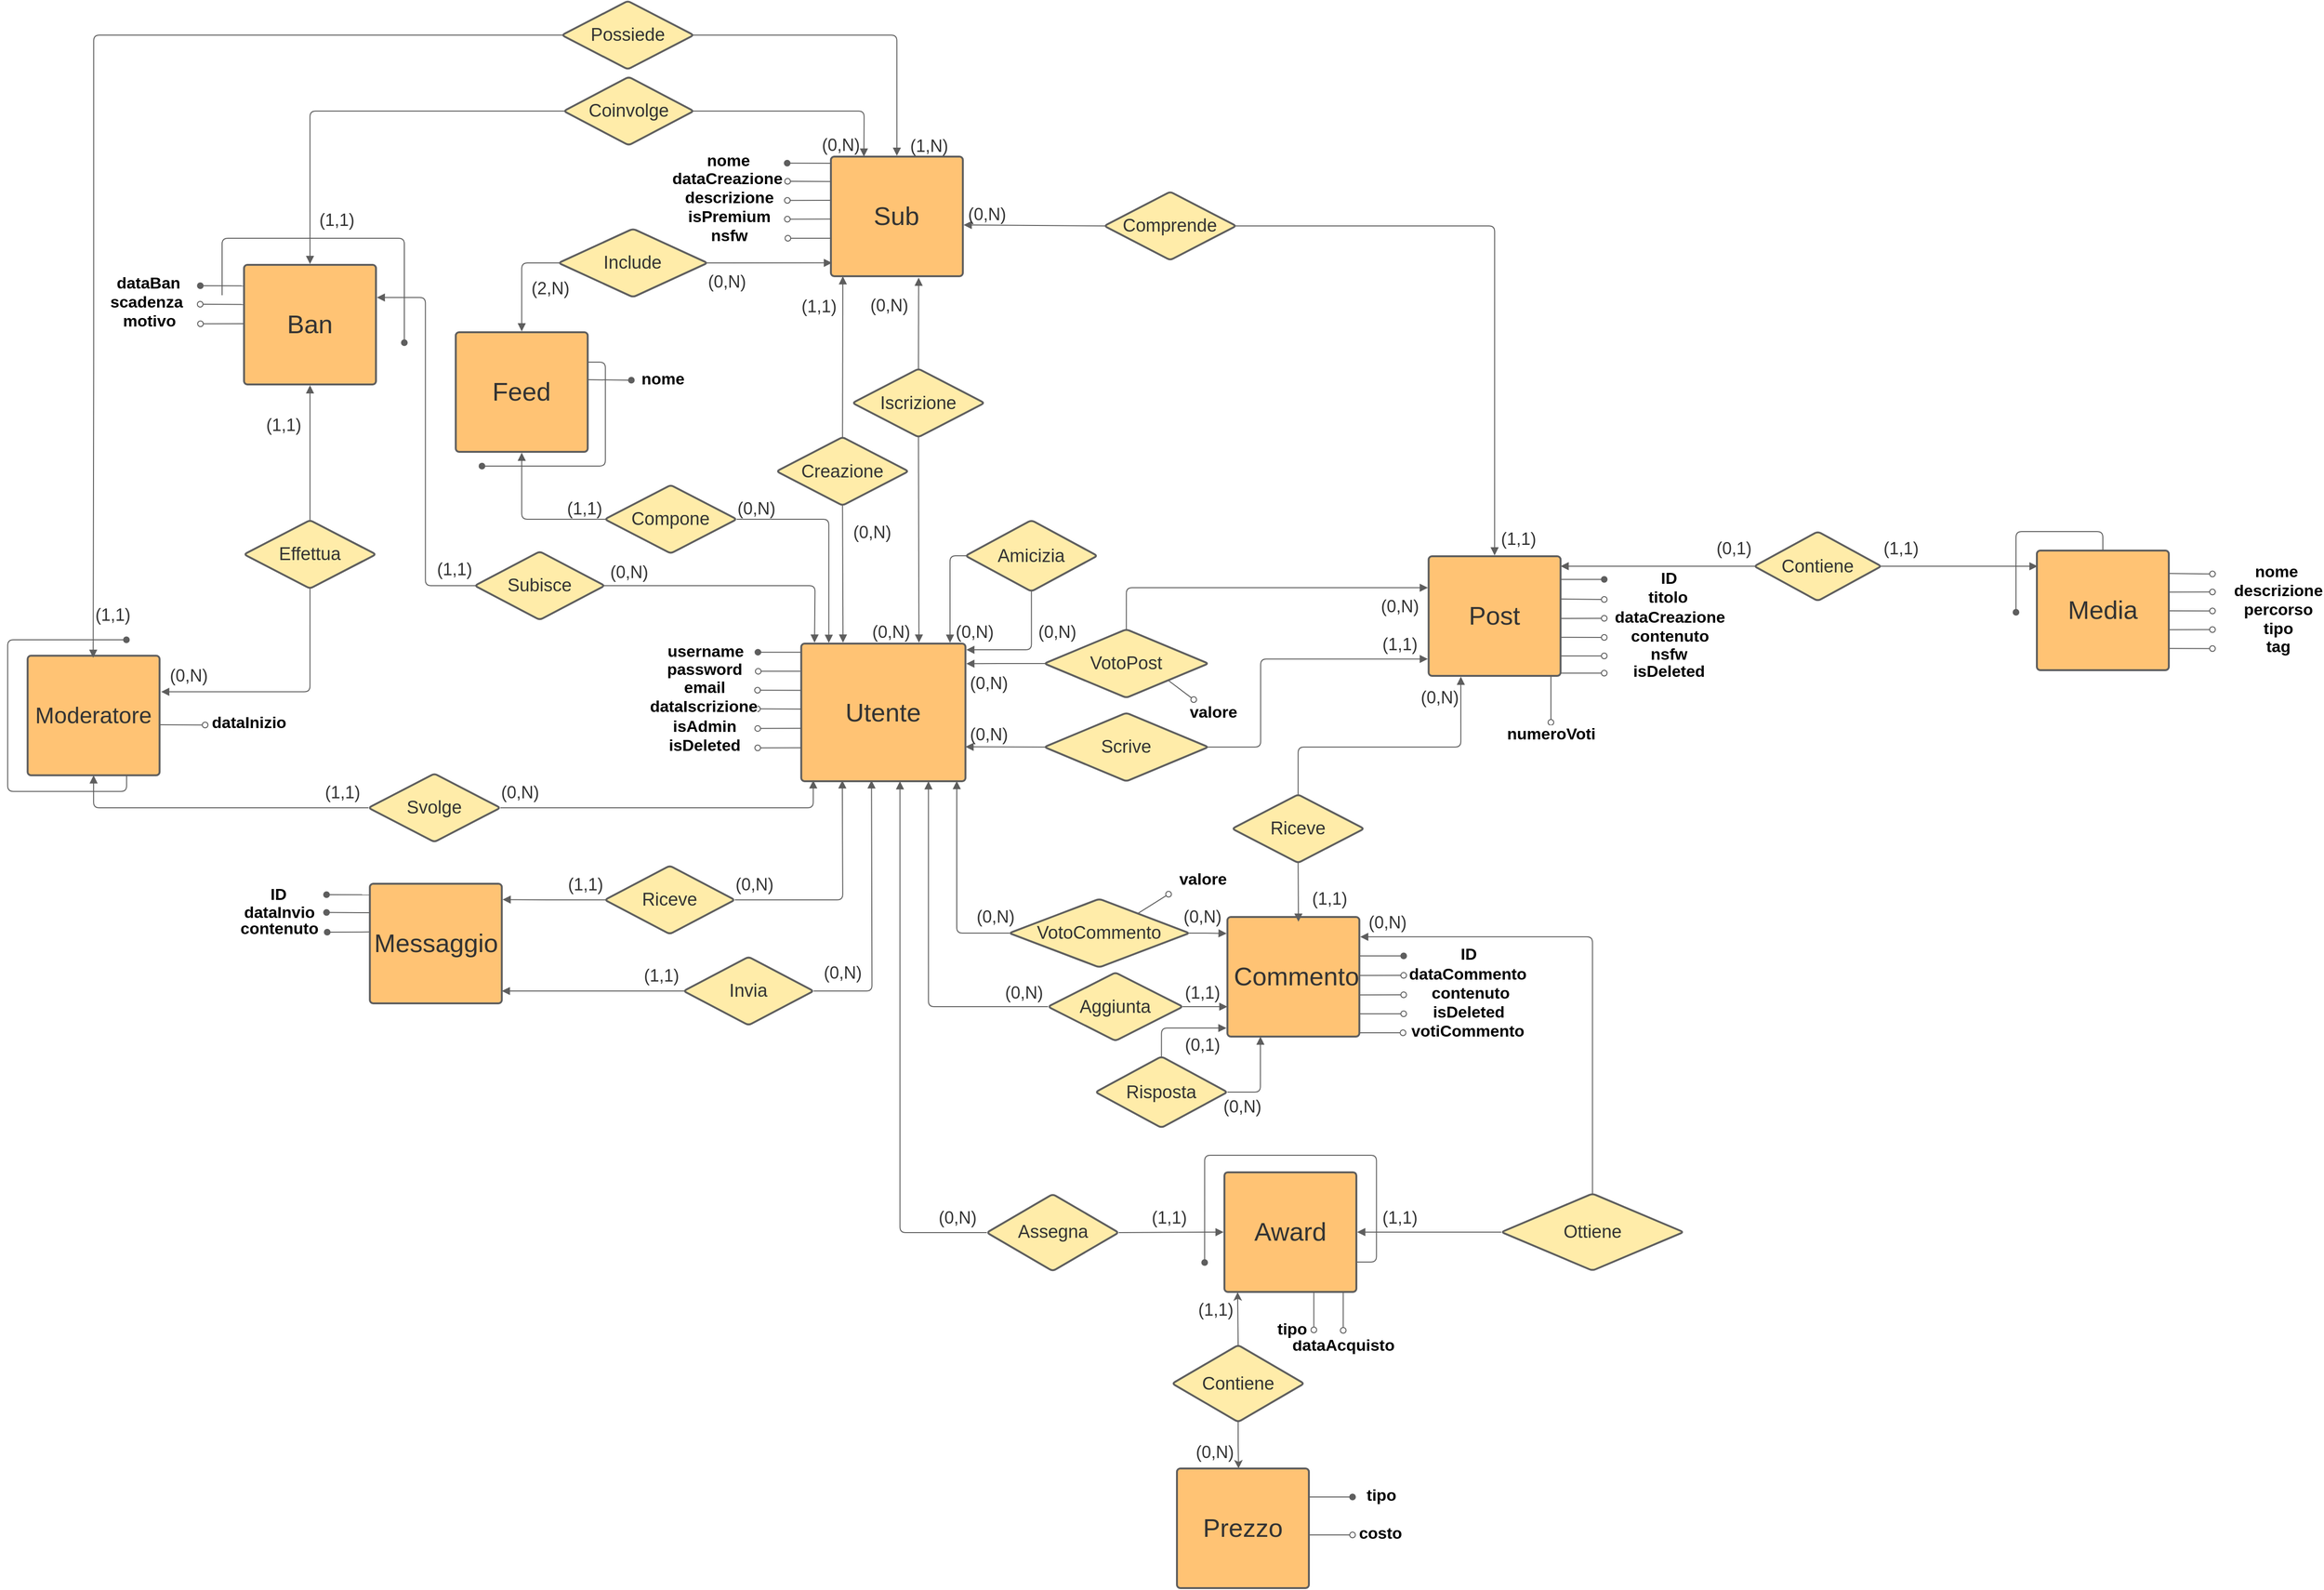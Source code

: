 <mxfile version="14.1.8" type="github">
  <diagram id="yDZNZEaYdnecjmXSINiD" name="Page-1">
    <mxGraphModel dx="1204" dy="1066" grid="1" gridSize="10" guides="1" tooltips="1" connect="1" arrows="1" fold="1" page="1" pageScale="1" pageWidth="827" pageHeight="1169" math="0" shadow="0">
      <root>
        <mxCell id="0" />
        <mxCell id="1" parent="0" />
        <mxCell id="t55zHzIVMXnwhdZF8sP2-8" value="" style="endArrow=oval;html=1;startArrow=none;startFill=0;strokeColor=#5e5e5e;strokeWidth=1;endFill=0;" parent="1" edge="1">
          <mxGeometry width="50" height="50" relative="1" as="geometry">
            <mxPoint x="2500.18" y="910" as="sourcePoint" />
            <mxPoint x="2546.18" y="910" as="targetPoint" />
            <Array as="points">
              <mxPoint x="2514.18" y="910" />
            </Array>
          </mxGeometry>
        </mxCell>
        <mxCell id="t55zHzIVMXnwhdZF8sP2-9" value="nsfw" style="edgeLabel;html=1;align=center;verticalAlign=middle;resizable=0;points=[];fontSize=17;fontStyle=1;autosize=0;resizeWidth=0;" parent="t55zHzIVMXnwhdZF8sP2-8" vertex="1" connectable="0">
          <mxGeometry x="-0.492" relative="1" as="geometry">
            <mxPoint x="102.33" y="-1.02" as="offset" />
          </mxGeometry>
        </mxCell>
        <UserObject label="(0,N)" lucidchartObjectId="5Z11jnNYv.fa" id="t55zHzIVMXnwhdZF8sP2-10">
          <mxCell style="html=1;overflow=block;blockSpacing=1;whiteSpace=wrap;strokeColor=none;fillColor=none;whiteSpace=wrap;fontSize=18;fontColor=#333333;align=center;spacing=0;strokeOpacity=100;fillOpacity=100;rounded=1;absoluteArcSize=1;arcSize=7;strokeWidth=2;" parent="1" vertex="1">
            <mxGeometry x="1754.18" y="767" width="42" height="25" as="geometry" />
          </mxCell>
        </UserObject>
        <UserObject label="Utente" lucidchartObjectId="5Z11nYX659Pr" id="t55zHzIVMXnwhdZF8sP2-11">
          <mxCell style="html=1;overflow=block;blockSpacing=1;whiteSpace=wrap;;whiteSpace=wrap;fontSize=27;fontColor=#333333;align=center;spacing=7;strokeColor=#5e5e5e;strokeOpacity=100;fillOpacity=100;rounded=1;absoluteArcSize=1;arcSize=7;fillColor=#ffc374;strokeWidth=2;" parent="1" vertex="1">
            <mxGeometry x="1700.18" y="897" width="173" height="145" as="geometry" />
          </mxCell>
        </UserObject>
        <UserObject label="Sub" lucidchartObjectId="5Z11T_onsmou" id="t55zHzIVMXnwhdZF8sP2-12">
          <mxCell style="html=1;overflow=block;blockSpacing=1;whiteSpace=wrap;;whiteSpace=wrap;fontSize=27;fontColor=#333333;align=center;spacing=7;strokeColor=#5e5e5e;strokeOpacity=100;fillOpacity=100;rounded=1;absoluteArcSize=1;arcSize=7;fillColor=#ffc374;strokeWidth=2;" parent="1" vertex="1">
            <mxGeometry x="1731.43" y="384" width="139" height="126" as="geometry" />
          </mxCell>
        </UserObject>
        <UserObject label="Post" lucidchartObjectId="5Z11ZcP1FELY" id="t55zHzIVMXnwhdZF8sP2-13">
          <mxCell style="html=1;overflow=block;blockSpacing=1;whiteSpace=wrap;;whiteSpace=wrap;fontSize=27;fontColor=#333333;align=center;spacing=7;strokeColor=#5e5e5e;strokeOpacity=100;fillOpacity=100;rounded=1;absoluteArcSize=1;arcSize=7;fillColor=#ffc374;strokeWidth=2;" parent="1" vertex="1">
            <mxGeometry x="2361.18" y="805" width="139" height="126" as="geometry" />
          </mxCell>
        </UserObject>
        <UserObject label="Commento" lucidchartObjectId="5Z11oSnabF5H" id="t55zHzIVMXnwhdZF8sP2-14">
          <mxCell style="html=1;overflow=block;blockSpacing=1;whiteSpace=wrap;;whiteSpace=wrap;fontSize=27;fontColor=#333333;align=center;spacing=7;strokeColor=#5e5e5e;strokeOpacity=100;fillOpacity=100;rounded=1;absoluteArcSize=1;arcSize=7;fillColor=#ffc374;strokeWidth=2;" parent="1" vertex="1">
            <mxGeometry x="2149.18" y="1185" width="139" height="126" as="geometry" />
          </mxCell>
        </UserObject>
        <UserObject label="Creazione" lucidchartObjectId="5Z11Syj31W8f" id="t55zHzIVMXnwhdZF8sP2-15">
          <mxCell style="html=1;overflow=block;blockSpacing=1;whiteSpace=wrap;rhombus;whiteSpace=wrap;fontSize=19;fontColor=#333333;align=center;spacing=3;strokeColor=#5e5e5e;strokeOpacity=100;fillOpacity=100;rounded=1;absoluteArcSize=1;arcSize=7;fillColor=#ffeca9;strokeWidth=2;" parent="1" vertex="1">
            <mxGeometry x="1674.18" y="679.5" width="139" height="72" as="geometry" />
          </mxCell>
        </UserObject>
        <UserObject label="VotoPost" lucidchartObjectId="5Z11PgHP7o6r" id="t55zHzIVMXnwhdZF8sP2-16">
          <mxCell style="html=1;overflow=block;blockSpacing=1;whiteSpace=wrap;rhombus;whiteSpace=wrap;fontSize=19;fontColor=#333333;align=center;spacing=3;strokeColor=#5e5e5e;strokeOpacity=100;fillOpacity=100;rounded=1;absoluteArcSize=1;arcSize=7;fillColor=#ffeca9;strokeWidth=2;" parent="1" vertex="1">
            <mxGeometry x="1956.18" y="882" width="173" height="72" as="geometry" />
          </mxCell>
        </UserObject>
        <UserObject label="Scrive" lucidchartObjectId="5Z11AduAvgHk" id="t55zHzIVMXnwhdZF8sP2-17">
          <mxCell style="html=1;overflow=block;blockSpacing=1;whiteSpace=wrap;rhombus;whiteSpace=wrap;fontSize=19;fontColor=#333333;align=center;spacing=3;strokeColor=#5e5e5e;strokeOpacity=100;fillOpacity=100;rounded=1;absoluteArcSize=1;arcSize=7;fillColor=#ffeca9;strokeWidth=2;" parent="1" vertex="1">
            <mxGeometry x="1956.18" y="970" width="173" height="72" as="geometry" />
          </mxCell>
        </UserObject>
        <UserObject label="" lucidchartObjectId="5Z11izssXkuJ" id="t55zHzIVMXnwhdZF8sP2-18">
          <mxCell style="html=1;jettySize=18;whiteSpace=wrap;fontSize=11;strokeColor=#5E5E5E;rounded=1;arcSize=12;startArrow=none;;endArrow=block;endFill=1;;exitX=0.006;exitY=0.5;exitPerimeter=0;entryX=1;entryY=0.75;entryDx=0;entryDy=0;" parent="1" source="t55zHzIVMXnwhdZF8sP2-17" target="t55zHzIVMXnwhdZF8sP2-11" edge="1">
            <mxGeometry width="100" height="100" relative="1" as="geometry" />
          </mxCell>
        </UserObject>
        <UserObject label="" lucidchartObjectId="5Z11i5Vyu13C" id="t55zHzIVMXnwhdZF8sP2-19">
          <mxCell style="html=1;jettySize=18;whiteSpace=wrap;fontSize=11;strokeColor=#5E5E5E;rounded=1;arcSize=12;edgeStyle=orthogonalEdgeStyle;startArrow=none;;endArrow=block;endFill=1;;exitX=0.006;exitY=0.5;exitPerimeter=0;entryX=1.005;entryY=0.146;entryPerimeter=0;" parent="1" source="t55zHzIVMXnwhdZF8sP2-16" target="t55zHzIVMXnwhdZF8sP2-11" edge="1">
            <mxGeometry width="100" height="100" relative="1" as="geometry">
              <Array as="points" />
            </mxGeometry>
          </mxCell>
        </UserObject>
        <UserObject label="Comprende" lucidchartObjectId="5Z11DL2pK7IQ" id="t55zHzIVMXnwhdZF8sP2-20">
          <mxCell style="html=1;overflow=block;blockSpacing=1;whiteSpace=wrap;rhombus;whiteSpace=wrap;fontSize=19;fontColor=#333333;align=center;spacing=3;strokeColor=#5e5e5e;strokeOpacity=100;fillOpacity=100;rounded=1;absoluteArcSize=1;arcSize=7;fillColor=#ffeca9;strokeWidth=2;" parent="1" vertex="1">
            <mxGeometry x="2019.43" y="421" width="139" height="72" as="geometry" />
          </mxCell>
        </UserObject>
        <UserObject label="Riceve" lucidchartObjectId="5Z11WP3Co58E" id="t55zHzIVMXnwhdZF8sP2-21">
          <mxCell style="html=1;overflow=block;blockSpacing=1;whiteSpace=wrap;rhombus;whiteSpace=wrap;fontSize=19;fontColor=#333333;align=center;spacing=3;strokeColor=#5e5e5e;strokeOpacity=100;fillOpacity=100;rounded=1;absoluteArcSize=1;arcSize=7;fillColor=#ffeca9;strokeWidth=2;" parent="1" vertex="1">
            <mxGeometry x="2154.18" y="1056" width="139" height="72" as="geometry" />
          </mxCell>
        </UserObject>
        <UserObject label="" lucidchartObjectId="5Z11U962jJ6L" id="t55zHzIVMXnwhdZF8sP2-22">
          <mxCell style="html=1;jettySize=18;whiteSpace=wrap;fontSize=11;strokeColor=#5E5E5E;rounded=1;arcSize=12;edgeStyle=orthogonalEdgeStyle;startArrow=none;;endArrow=block;endFill=1;;exitX=0.5;exitY=0.002;exitPerimeter=0;entryX=0.244;entryY=1.007;entryPerimeter=0;" parent="1" source="t55zHzIVMXnwhdZF8sP2-21" target="t55zHzIVMXnwhdZF8sP2-13" edge="1">
            <mxGeometry width="100" height="100" relative="1" as="geometry">
              <Array as="points">
                <mxPoint x="2224.18" y="1006" />
                <mxPoint x="2395.18" y="1006" />
              </Array>
            </mxGeometry>
          </mxCell>
        </UserObject>
        <UserObject label="" lucidchartObjectId="5Z11_2pyLblf" id="t55zHzIVMXnwhdZF8sP2-23">
          <mxCell style="html=1;jettySize=18;whiteSpace=wrap;fontSize=11;strokeColor=#5E5E5E;rounded=1;arcSize=12;startArrow=none;;endArrow=block;endFill=1;;exitX=0.5;exitY=0.998;exitPerimeter=0;" parent="1" source="t55zHzIVMXnwhdZF8sP2-21" edge="1">
            <mxGeometry width="100" height="100" relative="1" as="geometry">
              <mxPoint x="2224" y="1190" as="targetPoint" />
            </mxGeometry>
          </mxCell>
        </UserObject>
        <UserObject label="VotoCommento" lucidchartObjectId="5Z11uRqC.l_0" id="t55zHzIVMXnwhdZF8sP2-24">
          <mxCell style="html=1;overflow=block;blockSpacing=1;whiteSpace=wrap;rhombus;whiteSpace=wrap;fontSize=19;fontColor=#333333;align=center;spacing=3;strokeColor=#5e5e5e;strokeOpacity=100;fillOpacity=100;rounded=1;absoluteArcSize=1;arcSize=7;fillColor=#ffeca9;strokeWidth=2;" parent="1" vertex="1">
            <mxGeometry x="1919.18" y="1166" width="190" height="72" as="geometry" />
          </mxCell>
        </UserObject>
        <UserObject label="Aggiunta" lucidchartObjectId="5Z11qQdxa9NC" id="t55zHzIVMXnwhdZF8sP2-25">
          <mxCell style="html=1;overflow=block;blockSpacing=1;whiteSpace=wrap;rhombus;whiteSpace=wrap;fontSize=19;fontColor=#333333;align=center;spacing=3;strokeColor=#5e5e5e;strokeOpacity=100;fillOpacity=100;rounded=1;absoluteArcSize=1;arcSize=7;fillColor=#ffeca9;strokeWidth=2;" parent="1" vertex="1">
            <mxGeometry x="1960.18" y="1243.5" width="142" height="72" as="geometry" />
          </mxCell>
        </UserObject>
        <UserObject label="" lucidchartObjectId="5Z11gAFnR2~T" id="t55zHzIVMXnwhdZF8sP2-26">
          <mxCell style="html=1;jettySize=18;whiteSpace=wrap;fontSize=11;strokeColor=#5E5E5E;rounded=1;arcSize=12;edgeStyle=orthogonalEdgeStyle;startArrow=none;;endArrow=block;endFill=1;;exitX=0;exitY=0.5;exitDx=0;exitDy=0;" parent="1" edge="1" source="t55zHzIVMXnwhdZF8sP2-25">
            <mxGeometry width="100" height="100" relative="1" as="geometry">
              <Array as="points">
                <mxPoint x="1960" y="1280" />
                <mxPoint x="1834" y="1280" />
              </Array>
              <mxPoint x="1834.18" y="1042" as="targetPoint" />
              <mxPoint x="1960.606" y="1311.5" as="sourcePoint" />
            </mxGeometry>
          </mxCell>
        </UserObject>
        <UserObject label="" lucidchartObjectId="5Z11UxAj89NH" id="t55zHzIVMXnwhdZF8sP2-27">
          <mxCell style="html=1;jettySize=18;whiteSpace=wrap;fontSize=11;strokeColor=#5E5E5E;rounded=1;arcSize=12;startArrow=none;;endArrow=block;endFill=1;;exitX=0.997;exitY=0.5;exitPerimeter=0;entryX=0;entryY=0.75;entryDx=0;entryDy=0;" parent="1" source="t55zHzIVMXnwhdZF8sP2-25" target="t55zHzIVMXnwhdZF8sP2-14" edge="1">
            <mxGeometry width="100" height="100" relative="1" as="geometry">
              <mxPoint x="2140" y="1278" as="targetPoint" />
            </mxGeometry>
          </mxCell>
        </UserObject>
        <UserObject label="Risposta" lucidchartObjectId="5Z110mMXI5NF" id="t55zHzIVMXnwhdZF8sP2-28">
          <mxCell style="html=1;overflow=block;blockSpacing=1;whiteSpace=wrap;rhombus;whiteSpace=wrap;fontSize=19;fontColor=#333333;align=center;spacing=3;strokeColor=#5e5e5e;strokeOpacity=100;fillOpacity=100;rounded=1;absoluteArcSize=1;arcSize=7;fillColor=#ffeca9;strokeWidth=2;" parent="1" vertex="1">
            <mxGeometry x="2010.18" y="1332" width="139" height="75" as="geometry" />
          </mxCell>
        </UserObject>
        <UserObject label="" lucidchartObjectId="5Z11sGWukUJt" id="t55zHzIVMXnwhdZF8sP2-29">
          <mxCell style="html=1;jettySize=18;whiteSpace=wrap;fontSize=11;strokeColor=#5E5E5E;rounded=1;arcSize=12;edgeStyle=orthogonalEdgeStyle;startArrow=none;;endArrow=block;endFill=1;;exitX=1;exitY=0.5;entryX=0.25;entryY=1;exitDx=0;exitDy=0;entryDx=0;entryDy=0;" parent="1" source="t55zHzIVMXnwhdZF8sP2-28" target="t55zHzIVMXnwhdZF8sP2-14" edge="1">
            <mxGeometry width="100" height="100" relative="1" as="geometry">
              <Array as="points" />
            </mxGeometry>
          </mxCell>
        </UserObject>
        <UserObject label="Media" lucidchartObjectId="5Z11tEEgMzp." id="t55zHzIVMXnwhdZF8sP2-30">
          <mxCell style="html=1;overflow=block;blockSpacing=1;whiteSpace=wrap;;whiteSpace=wrap;fontSize=27;fontColor=#333333;align=center;spacing=3;strokeColor=#5e5e5e;strokeOpacity=100;fillOpacity=100;rounded=1;absoluteArcSize=1;arcSize=7;fillColor=#ffc374;strokeWidth=2;" parent="1" vertex="1">
            <mxGeometry x="3002.0" y="799" width="139" height="126" as="geometry" />
          </mxCell>
        </UserObject>
        <UserObject label="Contiene" lucidchartObjectId="5Z11jG~nFGgs" id="t55zHzIVMXnwhdZF8sP2-31">
          <mxCell style="html=1;overflow=block;blockSpacing=1;whiteSpace=wrap;rhombus;whiteSpace=wrap;fontSize=19;fontColor=#333333;align=center;spacing=3;strokeColor=#5e5e5e;strokeOpacity=100;fillOpacity=100;rounded=1;absoluteArcSize=1;arcSize=7;fillColor=#ffeca9;strokeWidth=2;" parent="1" vertex="1">
            <mxGeometry x="2704.18" y="779" width="134" height="73" as="geometry" />
          </mxCell>
        </UserObject>
        <UserObject label="" lucidchartObjectId="5Z11-9_bKaWF" id="t55zHzIVMXnwhdZF8sP2-32">
          <mxCell style="html=1;jettySize=18;whiteSpace=wrap;fontSize=11;strokeColor=#5E5E5E;rounded=1;arcSize=12;startArrow=none;;endArrow=block;endFill=1;;exitX=0.008;exitY=0.5;exitPerimeter=0;entryX=1;entryY=0.083;entryDx=0;entryDy=0;entryPerimeter=0;" parent="1" source="t55zHzIVMXnwhdZF8sP2-31" target="t55zHzIVMXnwhdZF8sP2-13" edge="1">
            <mxGeometry width="100" height="100" relative="1" as="geometry">
              <mxPoint x="2514.18" y="826" as="targetPoint" />
            </mxGeometry>
          </mxCell>
        </UserObject>
        <UserObject label="Ban" lucidchartObjectId="5Z11-qL5h7Zo" id="t55zHzIVMXnwhdZF8sP2-33">
          <mxCell style="html=1;overflow=block;blockSpacing=1;whiteSpace=wrap;;whiteSpace=wrap;fontSize=27;fontColor=#333333;align=center;spacing=7;strokeColor=#5e5e5e;strokeOpacity=100;fillOpacity=100;rounded=1;absoluteArcSize=1;arcSize=7;fillColor=#ffc374;strokeWidth=2;" parent="1" vertex="1">
            <mxGeometry x="1113.12" y="498" width="139" height="126" as="geometry" />
          </mxCell>
        </UserObject>
        <UserObject label="Moderatore" lucidchartObjectId="5Z11tU0m_Kim" id="t55zHzIVMXnwhdZF8sP2-34">
          <mxCell style="html=1;overflow=block;blockSpacing=1;whiteSpace=wrap;;whiteSpace=wrap;fontSize=24;fontColor=#333333;align=center;spacing=7;strokeColor=#5e5e5e;strokeOpacity=100;fillOpacity=100;rounded=1;absoluteArcSize=1;arcSize=7;fillColor=#ffc374;strokeWidth=2;" parent="1" vertex="1">
            <mxGeometry x="885.12" y="909.75" width="139" height="126" as="geometry" />
          </mxCell>
        </UserObject>
        <UserObject label="Effettua" lucidchartObjectId="5Z11YIwC4oJA" id="t55zHzIVMXnwhdZF8sP2-35">
          <mxCell style="html=1;overflow=block;blockSpacing=1;whiteSpace=wrap;rhombus;whiteSpace=wrap;fontSize=19;fontColor=#333333;align=center;spacing=3;strokeColor=#5e5e5e;strokeOpacity=100;fillOpacity=100;rounded=1;absoluteArcSize=1;arcSize=7;fillColor=#ffeca9;strokeWidth=2;" parent="1" vertex="1">
            <mxGeometry x="1113.12" y="767" width="139" height="72" as="geometry" />
          </mxCell>
        </UserObject>
        <UserObject label="" lucidchartObjectId="5Z111G0WaBB_" id="t55zHzIVMXnwhdZF8sP2-36">
          <mxCell style="html=1;jettySize=18;whiteSpace=wrap;fontSize=11;strokeColor=#5E5E5E;rounded=1;arcSize=12;startArrow=none;;endArrow=block;endFill=1;;exitX=0.992;exitY=0.5;exitPerimeter=0;entryX=0.005;entryY=0.131;entryPerimeter=0;entryDx=0;entryDy=0;" parent="1" source="t55zHzIVMXnwhdZF8sP2-31" target="t55zHzIVMXnwhdZF8sP2-30" edge="1">
            <mxGeometry width="100" height="100" relative="1" as="geometry" />
          </mxCell>
        </UserObject>
        <UserObject label="Svolge" lucidchartObjectId="5Z119F6c1oJ4" id="t55zHzIVMXnwhdZF8sP2-37">
          <mxCell style="html=1;overflow=block;blockSpacing=1;whiteSpace=wrap;rhombus;whiteSpace=wrap;fontSize=19;fontColor=#333333;align=center;spacing=3;strokeColor=#5e5e5e;strokeOpacity=100;fillOpacity=100;rounded=1;absoluteArcSize=1;arcSize=7;fillColor=#ffeca9;strokeWidth=2;" parent="1" vertex="1">
            <mxGeometry x="1244.18" y="1034" width="139" height="72" as="geometry" />
          </mxCell>
        </UserObject>
        <UserObject label="Subisce" lucidchartObjectId="5Z118ISZ76tE" id="t55zHzIVMXnwhdZF8sP2-38">
          <mxCell style="html=1;overflow=block;blockSpacing=1;whiteSpace=wrap;rhombus;whiteSpace=wrap;fontSize=19;fontColor=#333333;align=center;spacing=3;strokeColor=#5e5e5e;strokeOpacity=100;fillOpacity=100;rounded=1;absoluteArcSize=1;arcSize=7;fillColor=#ffeca9;strokeWidth=2;" parent="1" vertex="1">
            <mxGeometry x="1356.18" y="800" width="137" height="72" as="geometry" />
          </mxCell>
        </UserObject>
        <UserObject label="" lucidchartObjectId="5Z11K42ZWmKD" id="t55zHzIVMXnwhdZF8sP2-39">
          <mxCell style="html=1;jettySize=18;whiteSpace=wrap;fontSize=11;strokeColor=#5E5E5E;rounded=1;arcSize=12;edgeStyle=orthogonalEdgeStyle;startArrow=none;;endArrow=block;endFill=1;;exitX=0.008;exitY=0.5;exitPerimeter=0;entryX=1.006;entryY=0.273;entryPerimeter=0;" parent="1" source="t55zHzIVMXnwhdZF8sP2-38" target="t55zHzIVMXnwhdZF8sP2-33" edge="1">
            <mxGeometry width="100" height="100" relative="1" as="geometry">
              <Array as="points">
                <mxPoint x="1304.18" y="836" />
                <mxPoint x="1304.18" y="532" />
              </Array>
            </mxGeometry>
          </mxCell>
        </UserObject>
        <UserObject label="Possiede" lucidchartObjectId="5Z11ToOh66SS" id="t55zHzIVMXnwhdZF8sP2-40">
          <mxCell style="html=1;overflow=block;blockSpacing=1;whiteSpace=wrap;rhombus;whiteSpace=wrap;fontSize=19;fontColor=#333333;align=center;spacing=3;strokeColor=#5e5e5e;strokeOpacity=100;fillOpacity=100;rounded=1;absoluteArcSize=1;arcSize=7;fillColor=#ffeca9;strokeWidth=2;" parent="1" vertex="1">
            <mxGeometry x="1447.93" y="220" width="139" height="72" as="geometry" />
          </mxCell>
        </UserObject>
        <UserObject label="Coinvolge" lucidchartObjectId="5Z11NZ_iXVaZ" id="t55zHzIVMXnwhdZF8sP2-41">
          <mxCell style="html=1;overflow=block;blockSpacing=1;whiteSpace=wrap;rhombus;whiteSpace=wrap;fontSize=19;fontColor=#333333;align=center;spacing=3;strokeColor=#5e5e5e;strokeOpacity=100;fillOpacity=100;rounded=1;absoluteArcSize=1;arcSize=7;fillColor=#ffeca9;strokeWidth=2;" parent="1" vertex="1">
            <mxGeometry x="1449.93" y="300" width="137" height="72" as="geometry" />
          </mxCell>
        </UserObject>
        <UserObject label="" lucidchartObjectId="5Z11xf0tmfcv" id="t55zHzIVMXnwhdZF8sP2-42">
          <mxCell style="html=1;jettySize=18;whiteSpace=wrap;fontSize=11;strokeColor=#5E5E5E;rounded=1;arcSize=12;edgeStyle=orthogonalEdgeStyle;startArrow=none;;endArrow=block;endFill=1;;exitX=0.008;exitY=0.5;exitPerimeter=0;" parent="1" source="t55zHzIVMXnwhdZF8sP2-40" edge="1">
            <mxGeometry width="100" height="100" relative="1" as="geometry">
              <mxPoint x="954.18" y="912" as="targetPoint" />
            </mxGeometry>
          </mxCell>
        </UserObject>
        <UserObject label="" lucidchartObjectId="5Z11qix6UHHO" id="t55zHzIVMXnwhdZF8sP2-43">
          <mxCell style="html=1;jettySize=18;whiteSpace=wrap;fontSize=11;strokeColor=#5E5E5E;rounded=1;arcSize=12;startArrow=none;;endArrow=block;endFill=1;;exitX=0.992;exitY=0.5;exitPerimeter=0;entryX=0.25;entryY=0;entryDx=0;entryDy=0;" parent="1" source="t55zHzIVMXnwhdZF8sP2-41" target="t55zHzIVMXnwhdZF8sP2-12" edge="1">
            <mxGeometry width="100" height="100" relative="1" as="geometry">
              <Array as="points">
                <mxPoint x="1766.43" y="336" />
              </Array>
              <mxPoint x="1733.43" y="396" as="targetPoint" />
            </mxGeometry>
          </mxCell>
        </UserObject>
        <UserObject label="" lucidchartObjectId="5Z116_kDXXJ~" id="t55zHzIVMXnwhdZF8sP2-44">
          <mxCell style="html=1;jettySize=18;whiteSpace=wrap;fontSize=11;strokeColor=#5E5E5E;rounded=1;arcSize=12;startArrow=none;;endArrow=block;endFill=1;;exitX=0.008;exitY=0.5;exitPerimeter=0;entryX=1.006;entryY=0.571;entryPerimeter=0;" parent="1" source="t55zHzIVMXnwhdZF8sP2-20" target="t55zHzIVMXnwhdZF8sP2-12" edge="1">
            <mxGeometry width="100" height="100" relative="1" as="geometry" />
          </mxCell>
        </UserObject>
        <UserObject label="Feed" lucidchartObjectId="5Z11r3Dl_LUG" id="t55zHzIVMXnwhdZF8sP2-45">
          <mxCell style="html=1;overflow=block;blockSpacing=1;whiteSpace=wrap;;whiteSpace=wrap;fontSize=27;fontColor=#333333;align=center;spacing=7;strokeColor=#5e5e5e;strokeOpacity=100;fillOpacity=100;rounded=1;absoluteArcSize=1;arcSize=7;fillColor=#ffc374;strokeWidth=2;" parent="1" vertex="1">
            <mxGeometry x="1336.18" y="569" width="139" height="126" as="geometry" />
          </mxCell>
        </UserObject>
        <UserObject label="Compone" lucidchartObjectId="5Z11OJM.wt_c" id="t55zHzIVMXnwhdZF8sP2-46">
          <mxCell style="html=1;overflow=block;blockSpacing=1;whiteSpace=wrap;rhombus;whiteSpace=wrap;fontSize=19;fontColor=#333333;align=center;spacing=3;strokeColor=#5e5e5e;strokeOpacity=100;fillOpacity=100;rounded=1;absoluteArcSize=1;arcSize=7;fillColor=#ffeca9;strokeWidth=2;" parent="1" vertex="1">
            <mxGeometry x="1493.18" y="730" width="139" height="72" as="geometry" />
          </mxCell>
        </UserObject>
        <UserObject label="Include" lucidchartObjectId="5Z116CULyFv5" id="t55zHzIVMXnwhdZF8sP2-47">
          <mxCell style="html=1;overflow=block;blockSpacing=1;whiteSpace=wrap;rhombus;whiteSpace=wrap;fontSize=19;fontColor=#333333;align=center;spacing=3;strokeColor=#5e5e5e;strokeOpacity=100;fillOpacity=100;rounded=1;absoluteArcSize=1;arcSize=7;fillColor=#ffeca9;strokeWidth=2;" parent="1" vertex="1">
            <mxGeometry x="1444.43" y="460" width="157" height="72" as="geometry" />
          </mxCell>
        </UserObject>
        <UserObject label="" lucidchartObjectId="5Z11rAjo7-qb" id="t55zHzIVMXnwhdZF8sP2-48">
          <mxCell style="html=1;jettySize=18;whiteSpace=wrap;fontSize=11;strokeColor=#5E5E5E;rounded=1;arcSize=12;edgeStyle=orthogonalEdgeStyle;startArrow=none;;endArrow=block;endFill=1;;exitX=0.007;exitY=0.5;exitPerimeter=0;entryX=0.5;entryY=-0.007;entryPerimeter=0;" parent="1" source="t55zHzIVMXnwhdZF8sP2-47" target="t55zHzIVMXnwhdZF8sP2-45" edge="1">
            <mxGeometry width="100" height="100" relative="1" as="geometry">
              <Array as="points">
                <mxPoint x="1406" y="496" />
              </Array>
            </mxGeometry>
          </mxCell>
        </UserObject>
        <UserObject label="" lucidchartObjectId="5Z11dD4BgISq" id="t55zHzIVMXnwhdZF8sP2-49">
          <mxCell style="html=1;jettySize=18;whiteSpace=wrap;fontSize=11;strokeColor=#5E5E5E;rounded=1;arcSize=12;edgeStyle=orthogonalEdgeStyle;startArrow=none;;endArrow=block;endFill=1;;exitX=0.008;exitY=0.5;exitPerimeter=0;entryX=0.5;entryY=1.007;entryPerimeter=0;" parent="1" source="t55zHzIVMXnwhdZF8sP2-46" target="t55zHzIVMXnwhdZF8sP2-45" edge="1">
            <mxGeometry width="100" height="100" relative="1" as="geometry" />
          </mxCell>
        </UserObject>
        <UserObject label="Amicizia" lucidchartObjectId="5Z11pVs4XD9r" id="t55zHzIVMXnwhdZF8sP2-50">
          <mxCell style="html=1;overflow=block;blockSpacing=1;whiteSpace=wrap;rhombus;whiteSpace=wrap;fontSize=19;fontColor=#333333;align=center;spacing=3;strokeColor=#5e5e5e;strokeOpacity=100;fillOpacity=100;rounded=1;absoluteArcSize=1;arcSize=7;fillColor=#ffeca9;strokeWidth=2;" parent="1" vertex="1">
            <mxGeometry x="1873.18" y="767" width="139" height="75" as="geometry" />
          </mxCell>
        </UserObject>
        <UserObject label="" lucidchartObjectId="5Z11gbB91ovn" id="t55zHzIVMXnwhdZF8sP2-51">
          <mxCell style="html=1;jettySize=18;whiteSpace=wrap;fontSize=11;strokeColor=#5E5E5E;rounded=1;arcSize=12;edgeStyle=orthogonalEdgeStyle;startArrow=none;;endArrow=block;endFill=1;;exitX=0.5;exitY=0.998;exitPerimeter=0;entryX=1.005;entryY=0.045;entryPerimeter=0;" parent="1" source="t55zHzIVMXnwhdZF8sP2-50" target="t55zHzIVMXnwhdZF8sP2-11" edge="1">
            <mxGeometry width="100" height="100" relative="1" as="geometry">
              <Array as="points" />
            </mxGeometry>
          </mxCell>
        </UserObject>
        <UserObject label="" lucidchartObjectId="5Z11EI6WQiYW" id="t55zHzIVMXnwhdZF8sP2-52">
          <mxCell style="html=1;jettySize=18;whiteSpace=wrap;fontSize=11;strokeColor=#5E5E5E;rounded=1;arcSize=12;edgeStyle=orthogonalEdgeStyle;startArrow=none;;endArrow=block;endFill=1;;exitX=0.008;exitY=0.5;exitPerimeter=0;entryX=0.906;entryY=-0.006;entryPerimeter=0;" parent="1" source="t55zHzIVMXnwhdZF8sP2-50" target="t55zHzIVMXnwhdZF8sP2-11" edge="1">
            <mxGeometry width="100" height="100" relative="1" as="geometry">
              <Array as="points">
                <mxPoint x="1857.18" y="805" />
              </Array>
            </mxGeometry>
          </mxCell>
        </UserObject>
        <UserObject label="Award" lucidchartObjectId="5Z11_9Wty6S1" id="t55zHzIVMXnwhdZF8sP2-53">
          <mxCell style="html=1;overflow=block;blockSpacing=1;whiteSpace=wrap;;whiteSpace=wrap;fontSize=27;fontColor=#333333;align=center;spacing=3;strokeColor=#5e5e5e;strokeOpacity=100;fillOpacity=100;rounded=1;absoluteArcSize=1;arcSize=7;fillColor=#ffc374;strokeWidth=2;" parent="1" vertex="1">
            <mxGeometry x="2146.03" y="1453.97" width="139" height="126" as="geometry" />
          </mxCell>
        </UserObject>
        <UserObject label="Assegna" lucidchartObjectId="5Z11iGa5ESLG" id="t55zHzIVMXnwhdZF8sP2-54">
          <mxCell style="html=1;overflow=block;blockSpacing=1;whiteSpace=wrap;rhombus;whiteSpace=wrap;fontSize=19;fontColor=#333333;align=center;spacing=3;strokeColor=#5e5e5e;strokeOpacity=100;fillOpacity=100;rounded=1;absoluteArcSize=1;arcSize=7;fillColor=#ffeca9;strokeWidth=2;" parent="1" vertex="1">
            <mxGeometry x="1895.65" y="1476.97" width="139" height="81" as="geometry" />
          </mxCell>
        </UserObject>
        <UserObject label="" lucidchartObjectId="5Z11sIX_qyNL" id="t55zHzIVMXnwhdZF8sP2-55">
          <mxCell style="html=1;jettySize=18;whiteSpace=wrap;fontSize=11;strokeColor=#5E5E5E;rounded=1;arcSize=12;startArrow=none;;endArrow=block;endFill=1;;entryX=-0.006;entryY=0.5;entryPerimeter=0;exitX=1;exitY=0.5;exitDx=0;exitDy=0;" parent="1" source="t55zHzIVMXnwhdZF8sP2-54" target="t55zHzIVMXnwhdZF8sP2-53" edge="1">
            <mxGeometry width="100" height="100" relative="1" as="geometry">
              <mxPoint x="2063.03" y="1517.47" as="sourcePoint" />
            </mxGeometry>
          </mxCell>
        </UserObject>
        <UserObject label="Ottiene" lucidchartObjectId="5Z11CagnsyLX" id="t55zHzIVMXnwhdZF8sP2-56">
          <mxCell style="html=1;overflow=block;blockSpacing=1;whiteSpace=wrap;rhombus;whiteSpace=wrap;fontSize=19;fontColor=#333333;align=center;spacing=3;strokeColor=#5e5e5e;strokeOpacity=100;fillOpacity=100;rounded=1;absoluteArcSize=1;arcSize=7;fillColor=#ffeca9;strokeWidth=2;" parent="1" vertex="1">
            <mxGeometry x="2437.8" y="1476.47" width="192" height="81" as="geometry" />
          </mxCell>
        </UserObject>
        <UserObject label="" lucidchartObjectId="5Z11KuU5c5hF" id="t55zHzIVMXnwhdZF8sP2-57">
          <mxCell style="html=1;jettySize=18;whiteSpace=wrap;fontSize=11;strokeColor=#5E5E5E;rounded=1;arcSize=12;edgeStyle=orthogonalEdgeStyle;startArrow=none;;endArrow=block;endFill=1;;exitX=0.5;exitY=0;exitPerimeter=0;entryX=1.006;entryY=0.166;entryPerimeter=0;" parent="1" source="t55zHzIVMXnwhdZF8sP2-56" target="t55zHzIVMXnwhdZF8sP2-14" edge="1">
            <mxGeometry width="100" height="100" relative="1" as="geometry">
              <Array as="points" />
            </mxGeometry>
          </mxCell>
        </UserObject>
        <UserObject label="" lucidchartObjectId="5Z11bfRCtRuw" id="t55zHzIVMXnwhdZF8sP2-58">
          <mxCell style="html=1;jettySize=18;whiteSpace=wrap;fontSize=11;strokeColor=#5E5E5E;rounded=1;arcSize=12;edgeStyle=orthogonalEdgeStyle;startArrow=none;;endArrow=block;endFill=1;;exitX=0.5;exitY=0.002;exitPerimeter=0;entryX=0.5;entryY=1.007;entryPerimeter=0;" parent="1" source="t55zHzIVMXnwhdZF8sP2-35" target="t55zHzIVMXnwhdZF8sP2-33" edge="1">
            <mxGeometry width="100" height="100" relative="1" as="geometry">
              <Array as="points" />
            </mxGeometry>
          </mxCell>
        </UserObject>
        <UserObject label="" lucidchartObjectId="5Z11n4iT4uZ4" id="t55zHzIVMXnwhdZF8sP2-59">
          <mxCell style="html=1;jettySize=18;whiteSpace=wrap;fontSize=11;strokeColor=#5E5E5E;rounded=1;arcSize=12;edgeStyle=orthogonalEdgeStyle;startArrow=none;;endArrow=block;endFill=1;;exitX=0.992;exitY=0.5;exitPerimeter=0;entryX=0.162;entryY=-0.005;entryDx=0;entryDy=0;entryPerimeter=0;" parent="1" edge="1">
            <mxGeometry width="100" height="100" relative="1" as="geometry">
              <Array as="points">
                <mxPoint x="1729.18" y="766" />
              </Array>
              <mxPoint x="1632.068" y="766" as="sourcePoint" />
              <mxPoint x="1729.206" y="896.275" as="targetPoint" />
            </mxGeometry>
          </mxCell>
        </UserObject>
        <UserObject label="" lucidchartObjectId="5Z112bqZWkyQ" id="t55zHzIVMXnwhdZF8sP2-60">
          <mxCell style="html=1;jettySize=18;whiteSpace=wrap;fontSize=11;strokeColor=#5E5E5E;rounded=1;arcSize=12;edgeStyle=orthogonalEdgeStyle;startArrow=none;;endArrow=block;endFill=1;;exitX=0.992;exitY=0.5;exitPerimeter=0;entryX=0.5;entryY=-0.007;entryPerimeter=0;" parent="1" source="t55zHzIVMXnwhdZF8sP2-40" target="t55zHzIVMXnwhdZF8sP2-12" edge="1">
            <mxGeometry width="100" height="100" relative="1" as="geometry">
              <Array as="points" />
            </mxGeometry>
          </mxCell>
        </UserObject>
        <UserObject label="" lucidchartObjectId="5Z1130ydW7bh" id="t55zHzIVMXnwhdZF8sP2-61">
          <mxCell style="html=1;jettySize=18;whiteSpace=wrap;fontSize=11;strokeColor=#5E5E5E;rounded=1;arcSize=12;startArrow=none;;endArrow=block;endFill=1;;exitX=0.993;exitY=0.5;exitPerimeter=0;entryX=0.008;entryY=0.888;entryDx=0;entryDy=0;entryPerimeter=0;" parent="1" source="t55zHzIVMXnwhdZF8sP2-47" target="t55zHzIVMXnwhdZF8sP2-12" edge="1">
            <mxGeometry width="100" height="100" relative="1" as="geometry">
              <mxPoint x="1722.43" y="496" as="targetPoint" />
            </mxGeometry>
          </mxCell>
        </UserObject>
        <UserObject label="Iscrizione" lucidchartObjectId="5Z11dhynnVAx" id="t55zHzIVMXnwhdZF8sP2-62">
          <mxCell style="html=1;overflow=block;blockSpacing=1;whiteSpace=wrap;rhombus;whiteSpace=wrap;fontSize=19;fontColor=#333333;align=center;spacing=3;strokeColor=#5e5e5e;strokeOpacity=100;fillOpacity=100;rounded=1;absoluteArcSize=1;arcSize=7;fillColor=#ffeca9;strokeWidth=2;" parent="1" vertex="1">
            <mxGeometry x="1754.18" y="607.5" width="139" height="72" as="geometry" />
          </mxCell>
        </UserObject>
        <UserObject label="" lucidchartObjectId="5Z11XeuHcFP2" id="t55zHzIVMXnwhdZF8sP2-63">
          <mxCell style="html=1;jettySize=18;whiteSpace=wrap;fontSize=11;strokeColor=#5E5E5E;rounded=1;arcSize=12;startArrow=none;;endArrow=block;endFill=1;;exitX=0.5;exitY=0.998;exitPerimeter=0;" parent="1" source="t55zHzIVMXnwhdZF8sP2-62" edge="1">
            <mxGeometry width="100" height="100" relative="1" as="geometry">
              <mxPoint x="1824.18" y="896.0" as="targetPoint" />
            </mxGeometry>
          </mxCell>
        </UserObject>
        <UserObject label="" lucidchartObjectId="5Z11.4Il8FOT" id="t55zHzIVMXnwhdZF8sP2-64">
          <mxCell style="html=1;jettySize=18;whiteSpace=wrap;fontSize=11;strokeColor=#5E5E5E;rounded=1;arcSize=12;startArrow=none;;endArrow=block;endFill=1;;exitX=0.5;exitY=0.998;exitPerimeter=0;" parent="1" source="t55zHzIVMXnwhdZF8sP2-15" edge="1">
            <mxGeometry width="100" height="100" relative="1" as="geometry">
              <mxPoint x="1744.18" y="896.0" as="targetPoint" />
            </mxGeometry>
          </mxCell>
        </UserObject>
        <UserObject label="" lucidchartObjectId="5Z11WpmmcvCm" id="t55zHzIVMXnwhdZF8sP2-65">
          <mxCell style="html=1;jettySize=18;whiteSpace=wrap;fontSize=11;strokeColor=#5E5E5E;rounded=1;arcSize=12;startArrow=none;;endArrow=block;endFill=1;;exitX=0.5;exitY=0.002;exitPerimeter=0;" parent="1" source="t55zHzIVMXnwhdZF8sP2-15" edge="1">
            <mxGeometry width="100" height="100" relative="1" as="geometry">
              <mxPoint x="1744" y="510" as="targetPoint" />
            </mxGeometry>
          </mxCell>
        </UserObject>
        <UserObject label="" lucidchartObjectId="5Z11hPHnX-.g" id="t55zHzIVMXnwhdZF8sP2-66">
          <mxCell style="html=1;jettySize=18;whiteSpace=wrap;fontSize=11;strokeColor=#5E5E5E;rounded=1;arcSize=12;startArrow=none;;endArrow=block;endFill=1;;exitX=0.5;exitY=0.002;exitPerimeter=0;entryX=0.665;entryY=1.012;entryDx=0;entryDy=0;entryPerimeter=0;" parent="1" source="t55zHzIVMXnwhdZF8sP2-62" target="t55zHzIVMXnwhdZF8sP2-12" edge="1">
            <mxGeometry width="100" height="100" relative="1" as="geometry">
              <mxPoint x="1822" y="540" as="targetPoint" />
            </mxGeometry>
          </mxCell>
        </UserObject>
        <UserObject label="Messaggio" lucidchartObjectId="5Z11IzBW45~f" id="t55zHzIVMXnwhdZF8sP2-67">
          <mxCell style="html=1;overflow=block;blockSpacing=1;whiteSpace=wrap;;whiteSpace=wrap;fontSize=27;fontColor=#333333;align=center;spacing=3;strokeColor=#5e5e5e;strokeOpacity=100;fillOpacity=100;rounded=1;absoluteArcSize=1;arcSize=7;fillColor=#ffc374;strokeWidth=2;" parent="1" vertex="1">
            <mxGeometry x="1245.68" y="1150" width="139" height="126" as="geometry" />
          </mxCell>
        </UserObject>
        <UserObject label="" lucidchartObjectId="5Z11bzBFjJWu" id="t55zHzIVMXnwhdZF8sP2-68">
          <mxCell style="html=1;jettySize=18;whiteSpace=wrap;fontSize=11;strokeColor=#5E5E5E;rounded=1;arcSize=12;edgeStyle=orthogonalEdgeStyle;startArrow=none;;endArrow=block;endFill=1;;exitX=0.003;exitY=0.5;exitPerimeter=0;entryX=0.947;entryY=0.998;entryPerimeter=0;entryDx=0;entryDy=0;" parent="1" source="t55zHzIVMXnwhdZF8sP2-24" target="t55zHzIVMXnwhdZF8sP2-11" edge="1">
            <mxGeometry width="100" height="100" relative="1" as="geometry">
              <Array as="points">
                <mxPoint x="1864" y="1202" />
              </Array>
            </mxGeometry>
          </mxCell>
        </UserObject>
        <UserObject label="" lucidchartObjectId="5Z11lgrL3pck" id="t55zHzIVMXnwhdZF8sP2-69">
          <mxCell style="html=1;jettySize=18;whiteSpace=wrap;fontSize=11;strokeColor=#5E5E5E;rounded=1;arcSize=12;edgeStyle=orthogonalEdgeStyle;startArrow=none;;endArrow=block;endFill=1;;exitX=0.997;exitY=0.5;exitPerimeter=0;entryX=-0.006;entryY=0.138;entryPerimeter=0;" parent="1" source="t55zHzIVMXnwhdZF8sP2-24" target="t55zHzIVMXnwhdZF8sP2-14" edge="1">
            <mxGeometry width="100" height="100" relative="1" as="geometry">
              <Array as="points" />
            </mxGeometry>
          </mxCell>
        </UserObject>
        <UserObject label="Invia" lucidchartObjectId="5Z11-Xl3Ivpf" id="t55zHzIVMXnwhdZF8sP2-70">
          <mxCell style="html=1;overflow=block;blockSpacing=1;whiteSpace=wrap;rhombus;whiteSpace=wrap;fontSize=19;fontColor=#333333;align=center;spacing=3;strokeColor=#5e5e5e;strokeOpacity=100;fillOpacity=100;rounded=1;absoluteArcSize=1;arcSize=7;fillColor=#ffeca9;strokeWidth=2;" parent="1" vertex="1">
            <mxGeometry x="1576.18" y="1227" width="137" height="72" as="geometry" />
          </mxCell>
        </UserObject>
        <UserObject label="Riceve" lucidchartObjectId="5Z114LU4GTxU" id="t55zHzIVMXnwhdZF8sP2-71">
          <mxCell style="html=1;overflow=block;blockSpacing=1;whiteSpace=wrap;rhombus;whiteSpace=wrap;fontSize=19;fontColor=#333333;align=center;spacing=3;strokeColor=#5e5e5e;strokeOpacity=100;fillOpacity=100;rounded=1;absoluteArcSize=1;arcSize=7;fillColor=#ffeca9;strokeWidth=2;" parent="1" vertex="1">
            <mxGeometry x="1493.18" y="1131" width="137" height="72" as="geometry" />
          </mxCell>
        </UserObject>
        <UserObject label="" lucidchartObjectId="5Z11d4.0gO8H" id="t55zHzIVMXnwhdZF8sP2-72">
          <mxCell style="html=1;jettySize=18;whiteSpace=wrap;fontSize=11;strokeColor=#5E5E5E;rounded=1;arcSize=12;edgeStyle=orthogonalEdgeStyle;startArrow=none;;endArrow=block;endFill=1;;exitX=0;exitY=0.5;exitDx=0;exitDy=0;" parent="1" source="t55zHzIVMXnwhdZF8sP2-54" edge="1">
            <mxGeometry width="100" height="100" relative="1" as="geometry">
              <Array as="points">
                <mxPoint x="1804" y="1518" />
              </Array>
              <mxPoint x="1804.18" y="1042" as="targetPoint" />
              <mxPoint x="1903.142" y="1546.47" as="sourcePoint" />
            </mxGeometry>
          </mxCell>
        </UserObject>
        <UserObject label="" lucidchartObjectId="5Z11anhmgrKD" id="t55zHzIVMXnwhdZF8sP2-73">
          <mxCell style="html=1;jettySize=18;whiteSpace=wrap;fontSize=11;strokeColor=#5E5E5E;rounded=1;arcSize=12;edgeStyle=orthogonalEdgeStyle;startArrow=none;;endArrow=block;endFill=1;;exitX=0;exitY=0.5;entryX=1.006;entryY=0.5;entryPerimeter=0;exitDx=0;exitDy=0;" parent="1" source="t55zHzIVMXnwhdZF8sP2-56" target="t55zHzIVMXnwhdZF8sP2-53" edge="1">
            <mxGeometry width="100" height="100" relative="1" as="geometry">
              <Array as="points" />
              <mxPoint x="2360.802" y="1516.47" as="sourcePoint" />
            </mxGeometry>
          </mxCell>
        </UserObject>
        <UserObject label="" lucidchartObjectId="5Z11uqkwDgph" id="t55zHzIVMXnwhdZF8sP2-74">
          <mxCell style="html=1;jettySize=18;whiteSpace=wrap;fontSize=11;strokeColor=#5E5E5E;rounded=1;arcSize=12;edgeStyle=orthogonalEdgeStyle;startArrow=none;;endArrow=oval;endFill=1;;exitX=1;exitY=0.75;exitDx=0;exitDy=0;" parent="1" source="t55zHzIVMXnwhdZF8sP2-53" edge="1">
            <mxGeometry width="100" height="100" relative="1" as="geometry">
              <Array as="points">
                <mxPoint x="2306.18" y="1548" />
                <mxPoint x="2306.18" y="1436" />
                <mxPoint x="2125.18" y="1436" />
              </Array>
              <mxPoint x="2125.18" y="1549" as="targetPoint" />
            </mxGeometry>
          </mxCell>
        </UserObject>
        <UserObject label="" lucidchartObjectId="5Z11Z_Qr8Qe1" id="t55zHzIVMXnwhdZF8sP2-75">
          <mxCell style="html=1;jettySize=18;whiteSpace=wrap;fontSize=11;strokeColor=#5E5E5E;rounded=1;arcSize=12;edgeStyle=orthogonalEdgeStyle;startArrow=none;;endArrow=block;endFill=1;;exitX=0.008;exitY=0.5;exitPerimeter=0;entryX=0.5;entryY=-0.007;entryPerimeter=0;" parent="1" source="t55zHzIVMXnwhdZF8sP2-41" target="t55zHzIVMXnwhdZF8sP2-33" edge="1">
            <mxGeometry width="100" height="100" relative="1" as="geometry">
              <Array as="points" />
            </mxGeometry>
          </mxCell>
        </UserObject>
        <UserObject label="" lucidchartObjectId="5Z11K_A4dE._" id="t55zHzIVMXnwhdZF8sP2-76">
          <mxCell style="html=1;jettySize=18;whiteSpace=wrap;fontSize=11;strokeColor=#5E5E5E;rounded=1;arcSize=12;startArrow=none;;endArrow=block;endFill=1;;exitX=1;exitY=0.5;exitDx=0;exitDy=0;edgeStyle=orthogonalEdgeStyle;entryX=0.073;entryY=0.993;entryDx=0;entryDy=0;entryPerimeter=0;" parent="1" source="t55zHzIVMXnwhdZF8sP2-37" target="t55zHzIVMXnwhdZF8sP2-11" edge="1">
            <mxGeometry width="100" height="100" relative="1" as="geometry">
              <mxPoint x="1552.068" y="997" as="sourcePoint" />
              <mxPoint x="1714.18" y="1086" as="targetPoint" />
              <Array as="points">
                <mxPoint x="1712.8" y="1070" />
              </Array>
            </mxGeometry>
          </mxCell>
        </UserObject>
        <UserObject label="" lucidchartObjectId="5Z11TvtzWn2T" id="t55zHzIVMXnwhdZF8sP2-77">
          <mxCell style="html=1;jettySize=18;whiteSpace=wrap;fontSize=11;strokeColor=#5E5E5E;rounded=1;arcSize=12;startArrow=none;;endArrow=block;endFill=1;;exitX=0;exitY=0.5;exitDx=0;exitDy=0;entryX=0.5;entryY=1;entryDx=0;entryDy=0;edgeStyle=orthogonalEdgeStyle;" parent="1" source="t55zHzIVMXnwhdZF8sP2-37" target="t55zHzIVMXnwhdZF8sP2-34" edge="1">
            <mxGeometry width="100" height="100" relative="1" as="geometry">
              <mxPoint x="1415.292" y="996.0" as="sourcePoint" />
              <mxPoint x="1107.18" y="1039" as="targetPoint" />
            </mxGeometry>
          </mxCell>
        </UserObject>
        <UserObject label="" lucidchartObjectId="5Z11YQdqDQZn" id="t55zHzIVMXnwhdZF8sP2-78">
          <mxCell style="html=1;jettySize=18;whiteSpace=wrap;fontSize=11;strokeColor=#5E5E5E;rounded=1;arcSize=12;edgeStyle=orthogonalEdgeStyle;startArrow=none;;endArrow=block;endFill=1;;exitX=0.5;exitY=0.998;exitPerimeter=0;entryX=1.012;entryY=0.302;entryDx=0;entryDy=0;entryPerimeter=0;" parent="1" source="t55zHzIVMXnwhdZF8sP2-35" target="t55zHzIVMXnwhdZF8sP2-34" edge="1">
            <mxGeometry width="100" height="100" relative="1" as="geometry">
              <Array as="points">
                <mxPoint x="1182.18" y="948" />
              </Array>
              <mxPoint x="1194.18" y="966" as="targetPoint" />
            </mxGeometry>
          </mxCell>
        </UserObject>
        <UserObject label="" lucidchartObjectId="5Z11262eVGBi" id="t55zHzIVMXnwhdZF8sP2-79">
          <mxCell style="html=1;jettySize=18;whiteSpace=wrap;fontSize=11;strokeColor=#5E5E5E;rounded=1;arcSize=12;edgeStyle=orthogonalEdgeStyle;startArrow=none;;endArrow=block;endFill=1;;exitX=0.992;exitY=0.5;exitPerimeter=0;" parent="1" source="t55zHzIVMXnwhdZF8sP2-38" edge="1">
            <mxGeometry width="100" height="100" relative="1" as="geometry">
              <Array as="points" />
              <mxPoint x="1714.18" y="896" as="targetPoint" />
            </mxGeometry>
          </mxCell>
        </UserObject>
        <UserObject label="" lucidchartObjectId="5Z11PutT9CG~" id="t55zHzIVMXnwhdZF8sP2-80">
          <mxCell style="html=1;jettySize=18;whiteSpace=wrap;fontSize=11;strokeColor=#5E5E5E;rounded=1;arcSize=12;edgeStyle=orthogonalEdgeStyle;startArrow=none;;endArrow=block;endFill=1;;exitX=0.994;exitY=0.5;exitPerimeter=0;entryX=-0.006;entryY=0.859;entryPerimeter=0;" parent="1" source="t55zHzIVMXnwhdZF8sP2-17" target="t55zHzIVMXnwhdZF8sP2-13" edge="1">
            <mxGeometry width="100" height="100" relative="1" as="geometry">
              <Array as="points">
                <mxPoint x="2184.18" y="1006" />
                <mxPoint x="2184.18" y="913" />
              </Array>
            </mxGeometry>
          </mxCell>
        </UserObject>
        <UserObject label="" lucidchartObjectId="5Z11IbVUOMD7" id="t55zHzIVMXnwhdZF8sP2-81">
          <mxCell style="html=1;jettySize=18;whiteSpace=wrap;fontSize=11;strokeColor=#5E5E5E;rounded=1;arcSize=12;edgeStyle=orthogonalEdgeStyle;startArrow=none;;endArrow=block;endFill=1;;exitX=0.5;exitY=0;exitPerimeter=0;entryX=-0.006;entryY=0.263;entryPerimeter=0;" parent="1" source="t55zHzIVMXnwhdZF8sP2-16" target="t55zHzIVMXnwhdZF8sP2-13" edge="1">
            <mxGeometry width="100" height="100" relative="1" as="geometry">
              <Array as="points" />
            </mxGeometry>
          </mxCell>
        </UserObject>
        <UserObject label="" lucidchartObjectId="5Z11J_gF9c9J" id="t55zHzIVMXnwhdZF8sP2-82">
          <mxCell style="html=1;jettySize=18;whiteSpace=wrap;fontSize=11;strokeColor=#5E5E5E;rounded=1;arcSize=12;startArrow=none;;endArrow=block;endFill=1;;exitX=0.008;exitY=0.5;exitPerimeter=0;" parent="1" source="t55zHzIVMXnwhdZF8sP2-70" edge="1">
            <mxGeometry width="100" height="100" relative="1" as="geometry">
              <mxPoint x="1384.68" y="1263.0" as="targetPoint" />
            </mxGeometry>
          </mxCell>
        </UserObject>
        <UserObject label="" lucidchartObjectId="5Z11JsUkW0Bc" id="t55zHzIVMXnwhdZF8sP2-83">
          <mxCell style="html=1;jettySize=18;whiteSpace=wrap;fontSize=11;strokeColor=#5E5E5E;rounded=1;arcSize=12;edgeStyle=orthogonalEdgeStyle;startArrow=none;;endArrow=block;endFill=1;;exitX=0.008;exitY=0.5;exitPerimeter=0;entryX=1.006;entryY=0.132;entryPerimeter=0;" parent="1" source="t55zHzIVMXnwhdZF8sP2-71" target="t55zHzIVMXnwhdZF8sP2-67" edge="1">
            <mxGeometry width="100" height="100" relative="1" as="geometry">
              <Array as="points" />
            </mxGeometry>
          </mxCell>
        </UserObject>
        <UserObject label="" lucidchartObjectId="5Z11GnWbACi7" id="t55zHzIVMXnwhdZF8sP2-84">
          <mxCell style="html=1;jettySize=18;whiteSpace=wrap;fontSize=11;strokeColor=#5E5E5E;rounded=1;arcSize=12;edgeStyle=orthogonalEdgeStyle;startArrow=none;;endArrow=block;endFill=1;;exitX=1;exitY=0.5;entryX=0.25;entryY=1;entryDx=0;entryDy=0;exitDx=0;exitDy=0;" parent="1" source="t55zHzIVMXnwhdZF8sP2-71" edge="1">
            <mxGeometry width="100" height="100" relative="1" as="geometry">
              <Array as="points" />
              <mxPoint x="1743.43" y="1041" as="targetPoint" />
              <mxPoint x="1618.584" y="1431" as="sourcePoint" />
            </mxGeometry>
          </mxCell>
        </UserObject>
        <UserObject label="" lucidchartObjectId="5Z119HzDhkaY" id="t55zHzIVMXnwhdZF8sP2-85">
          <mxCell style="html=1;jettySize=18;whiteSpace=wrap;fontSize=11;strokeColor=#5E5E5E;rounded=1;arcSize=12;edgeStyle=orthogonalEdgeStyle;startArrow=none;;endArrow=block;endFill=1;;exitX=1;exitY=0.5;exitDx=0;exitDy=0;" parent="1" source="t55zHzIVMXnwhdZF8sP2-70" edge="1">
            <mxGeometry width="100" height="100" relative="1" as="geometry">
              <Array as="points" />
              <mxPoint x="1774.18" y="1041" as="targetPoint" />
              <mxPoint x="1701.584" y="1525" as="sourcePoint" />
            </mxGeometry>
          </mxCell>
        </UserObject>
        <UserObject label="" lucidchartObjectId="5Z11kN1pvPSC" id="t55zHzIVMXnwhdZF8sP2-86">
          <mxCell style="html=1;jettySize=18;whiteSpace=wrap;fontSize=11;strokeColor=#5E5E5E;rounded=1;arcSize=12;edgeStyle=orthogonalEdgeStyle;startArrow=none;;endArrow=block;endFill=1;;exitX=0.992;exitY=0.5;exitPerimeter=0;entryX=0.5;entryY=-0.007;entryPerimeter=0;" parent="1" source="t55zHzIVMXnwhdZF8sP2-20" target="t55zHzIVMXnwhdZF8sP2-13" edge="1">
            <mxGeometry width="100" height="100" relative="1" as="geometry">
              <Array as="points" />
            </mxGeometry>
          </mxCell>
        </UserObject>
        <UserObject label="" lucidchartObjectId="5Z11l97eUnbX" id="t55zHzIVMXnwhdZF8sP2-87">
          <mxCell style="html=1;jettySize=18;whiteSpace=wrap;fontSize=11;strokeColor=#5E5E5E;rounded=1;arcSize=12;edgeStyle=orthogonalEdgeStyle;startArrow=none;;endArrow=block;endFill=1;;exitX=0.5;exitY=0;exitDx=0;exitDy=0;" parent="1" source="t55zHzIVMXnwhdZF8sP2-28" edge="1">
            <mxGeometry width="100" height="100" relative="1" as="geometry">
              <Array as="points">
                <mxPoint x="2080.18" y="1302" />
              </Array>
              <mxPoint x="2148.18" y="1302.0" as="targetPoint" />
            </mxGeometry>
          </mxCell>
        </UserObject>
        <UserObject label="(1,1)" lucidchartObjectId="5Z115S1hhG.G" id="t55zHzIVMXnwhdZF8sP2-88">
          <mxCell style="html=1;overflow=block;blockSpacing=1;whiteSpace=wrap;strokeColor=none;fillColor=none;whiteSpace=wrap;fontSize=18;fontColor=#333333;align=center;spacing=0;strokeOpacity=100;fillOpacity=100;rounded=1;absoluteArcSize=1;arcSize=7;strokeWidth=2;" parent="1" vertex="1">
            <mxGeometry x="1698.43" y="529" width="42" height="25" as="geometry" />
          </mxCell>
        </UserObject>
        <UserObject label="(0,N)" lucidchartObjectId="5Z113NDxofSv" id="t55zHzIVMXnwhdZF8sP2-89">
          <mxCell style="html=1;overflow=block;blockSpacing=1;whiteSpace=wrap;strokeColor=none;fillColor=none;whiteSpace=wrap;fontSize=18;fontColor=#333333;align=center;spacing=0;strokeOpacity=100;fillOpacity=100;rounded=1;absoluteArcSize=1;arcSize=7;strokeWidth=2;" parent="1" vertex="1">
            <mxGeometry x="1774.18" y="872" width="42" height="25" as="geometry" />
          </mxCell>
        </UserObject>
        <UserObject label="(0,N)" lucidchartObjectId="5Z115MA7gOWO" id="t55zHzIVMXnwhdZF8sP2-90">
          <mxCell style="html=1;overflow=block;blockSpacing=1;whiteSpace=wrap;strokeColor=none;fillColor=none;whiteSpace=wrap;fontSize=18;fontColor=#333333;align=center;spacing=0;strokeOpacity=100;fillOpacity=100;rounded=1;absoluteArcSize=1;arcSize=7;strokeWidth=2;" parent="1" vertex="1">
            <mxGeometry x="1772.43" y="528" width="42" height="25" as="geometry" />
          </mxCell>
        </UserObject>
        <UserObject label="(0,N)" lucidchartObjectId="5Z11lHZJK1Ye" id="t55zHzIVMXnwhdZF8sP2-91">
          <mxCell style="html=1;overflow=block;blockSpacing=1;whiteSpace=wrap;strokeColor=none;fillColor=none;whiteSpace=wrap;fontSize=18;fontColor=#333333;align=center;spacing=0;strokeOpacity=100;fillOpacity=100;rounded=1;absoluteArcSize=1;arcSize=7;strokeWidth=2;" parent="1" vertex="1">
            <mxGeometry x="1877.18" y="980" width="42" height="25" as="geometry" />
          </mxCell>
        </UserObject>
        <UserObject label="(1,1)" lucidchartObjectId="5Z11Z32.xuNk" id="t55zHzIVMXnwhdZF8sP2-92">
          <mxCell style="html=1;overflow=block;blockSpacing=1;whiteSpace=wrap;strokeColor=none;fillColor=none;whiteSpace=wrap;fontSize=18;fontColor=#333333;align=center;spacing=0;strokeOpacity=100;fillOpacity=100;rounded=1;absoluteArcSize=1;arcSize=7;strokeWidth=2;" parent="1" vertex="1">
            <mxGeometry x="2310.18" y="885" width="42" height="25" as="geometry" />
          </mxCell>
        </UserObject>
        <UserObject label="(0,N)" lucidchartObjectId="5Z11aoaLJge4" id="t55zHzIVMXnwhdZF8sP2-93">
          <mxCell style="html=1;overflow=block;blockSpacing=1;whiteSpace=wrap;strokeColor=none;fillColor=none;whiteSpace=wrap;fontSize=18;fontColor=#333333;align=center;spacing=0;strokeOpacity=100;fillOpacity=100;rounded=1;absoluteArcSize=1;arcSize=7;strokeWidth=2;" parent="1" vertex="1">
            <mxGeometry x="1877.18" y="926" width="42" height="25" as="geometry" />
          </mxCell>
        </UserObject>
        <UserObject label="(0,N)" lucidchartObjectId="5Z11J6ZCeUWL" id="t55zHzIVMXnwhdZF8sP2-94">
          <mxCell style="html=1;overflow=block;blockSpacing=1;whiteSpace=wrap;strokeColor=none;fillColor=none;whiteSpace=wrap;fontSize=18;fontColor=#333333;align=center;spacing=0;strokeOpacity=100;fillOpacity=100;rounded=1;absoluteArcSize=1;arcSize=7;strokeWidth=2;" parent="1" vertex="1">
            <mxGeometry x="2310.18" y="845" width="42" height="25" as="geometry" />
          </mxCell>
        </UserObject>
        <UserObject label="(0,N)" lucidchartObjectId="5Z113If4WE7X" id="t55zHzIVMXnwhdZF8sP2-95">
          <mxCell style="html=1;overflow=block;blockSpacing=1;whiteSpace=wrap;strokeColor=none;fillColor=none;whiteSpace=wrap;fontSize=18;fontColor=#333333;align=center;spacing=0;strokeOpacity=100;fillOpacity=100;rounded=1;absoluteArcSize=1;arcSize=7;strokeWidth=2;" parent="1" vertex="1">
            <mxGeometry x="1914.18" y="1252" width="42" height="25" as="geometry" />
          </mxCell>
        </UserObject>
        <UserObject label="(1,1)" lucidchartObjectId="5Z11w5VW1Q-O" id="t55zHzIVMXnwhdZF8sP2-96">
          <mxCell style="html=1;overflow=block;blockSpacing=1;whiteSpace=wrap;strokeColor=none;fillColor=none;whiteSpace=wrap;fontSize=18;fontColor=#333333;align=center;spacing=0;strokeOpacity=100;fillOpacity=100;rounded=1;absoluteArcSize=1;arcSize=7;strokeWidth=2;" parent="1" vertex="1">
            <mxGeometry x="2102.18" y="1252" width="42" height="25" as="geometry" />
          </mxCell>
        </UserObject>
        <UserObject label="(0,N)" lucidchartObjectId="5Z112dtSxHdH" id="t55zHzIVMXnwhdZF8sP2-97">
          <mxCell style="html=1;overflow=block;blockSpacing=1;whiteSpace=wrap;strokeColor=none;fillColor=none;whiteSpace=wrap;fontSize=18;fontColor=#333333;align=center;spacing=0;strokeOpacity=100;fillOpacity=100;rounded=1;absoluteArcSize=1;arcSize=7;strokeWidth=2;" parent="1" vertex="1">
            <mxGeometry x="1884.18" y="1172" width="42" height="25" as="geometry" />
          </mxCell>
        </UserObject>
        <UserObject label="(0,N)" lucidchartObjectId="5Z11x2hheSqF" id="t55zHzIVMXnwhdZF8sP2-98">
          <mxCell style="html=1;overflow=block;blockSpacing=1;whiteSpace=wrap;strokeColor=none;fillColor=none;whiteSpace=wrap;fontSize=18;fontColor=#333333;align=center;spacing=0;strokeOpacity=100;fillOpacity=100;rounded=1;absoluteArcSize=1;arcSize=7;strokeWidth=2;" parent="1" vertex="1">
            <mxGeometry x="2102.18" y="1172" width="42" height="25" as="geometry" />
          </mxCell>
        </UserObject>
        <UserObject label="(0,N)" lucidchartObjectId="5Z11~tXFGxAh" id="t55zHzIVMXnwhdZF8sP2-99">
          <mxCell style="html=1;overflow=block;blockSpacing=1;whiteSpace=wrap;strokeColor=none;fillColor=none;whiteSpace=wrap;fontSize=18;fontColor=#333333;align=center;spacing=0;strokeOpacity=100;fillOpacity=100;rounded=1;absoluteArcSize=1;arcSize=7;strokeWidth=2;" parent="1" vertex="1">
            <mxGeometry x="1875.43" y="432" width="42" height="25" as="geometry" />
          </mxCell>
        </UserObject>
        <UserObject label="(1,1)" lucidchartObjectId="5Z11ArHPEV_-" id="t55zHzIVMXnwhdZF8sP2-100">
          <mxCell style="html=1;overflow=block;blockSpacing=1;whiteSpace=wrap;strokeColor=none;fillColor=none;whiteSpace=wrap;fontSize=18;fontColor=#333333;align=center;spacing=0;strokeOpacity=100;fillOpacity=100;rounded=1;absoluteArcSize=1;arcSize=7;strokeWidth=2;" parent="1" vertex="1">
            <mxGeometry x="2435.18" y="774" width="42" height="25" as="geometry" />
          </mxCell>
        </UserObject>
        <UserObject label="(0,N)" lucidchartObjectId="5Z11kx7jA8GZ" id="t55zHzIVMXnwhdZF8sP2-101">
          <mxCell style="html=1;overflow=block;blockSpacing=1;whiteSpace=wrap;strokeColor=none;fillColor=none;whiteSpace=wrap;fontSize=18;fontColor=#333333;align=center;spacing=0;strokeOpacity=100;fillOpacity=100;rounded=1;absoluteArcSize=1;arcSize=7;strokeWidth=2;" parent="1" vertex="1">
            <mxGeometry x="2352.18" y="941" width="42" height="25" as="geometry" />
          </mxCell>
        </UserObject>
        <UserObject label="(1,1)" lucidchartObjectId="5Z11f4KOLJK_" id="t55zHzIVMXnwhdZF8sP2-102">
          <mxCell style="html=1;overflow=block;blockSpacing=1;whiteSpace=wrap;strokeColor=none;fillColor=none;whiteSpace=wrap;fontSize=18;fontColor=#333333;align=center;spacing=0;strokeOpacity=100;fillOpacity=100;rounded=1;absoluteArcSize=1;arcSize=7;strokeWidth=2;" parent="1" vertex="1">
            <mxGeometry x="2236.18" y="1153" width="42" height="25" as="geometry" />
          </mxCell>
        </UserObject>
        <UserObject label="(0,1)" lucidchartObjectId="5Z11d-IWscU8" id="t55zHzIVMXnwhdZF8sP2-103">
          <mxCell style="html=1;overflow=block;blockSpacing=1;whiteSpace=wrap;strokeColor=none;fillColor=none;whiteSpace=wrap;fontSize=18;fontColor=#333333;align=center;spacing=0;strokeOpacity=100;fillOpacity=100;rounded=1;absoluteArcSize=1;arcSize=7;strokeWidth=2;" parent="1" vertex="1">
            <mxGeometry x="2662.18" y="784" width="42" height="25" as="geometry" />
          </mxCell>
        </UserObject>
        <UserObject label="(1,1)" lucidchartObjectId="5Z118Xax0H3z" id="t55zHzIVMXnwhdZF8sP2-104">
          <mxCell style="html=1;overflow=block;blockSpacing=1;whiteSpace=wrap;strokeColor=none;fillColor=none;whiteSpace=wrap;fontSize=18;fontColor=#333333;align=center;spacing=0;strokeOpacity=100;fillOpacity=100;rounded=1;absoluteArcSize=1;arcSize=7;strokeWidth=2;" parent="1" vertex="1">
            <mxGeometry x="2838.18" y="784" width="42" height="25" as="geometry" />
          </mxCell>
        </UserObject>
        <UserObject label="(0,N)" lucidchartObjectId="5Z11vX.k-axX" id="t55zHzIVMXnwhdZF8sP2-105">
          <mxCell style="html=1;overflow=block;blockSpacing=1;whiteSpace=wrap;strokeColor=none;fillColor=none;whiteSpace=wrap;fontSize=18;fontColor=#333333;align=center;spacing=0;strokeOpacity=100;fillOpacity=100;rounded=1;absoluteArcSize=1;arcSize=7;strokeWidth=2;" parent="1" vertex="1">
            <mxGeometry x="1843.8" y="1489.47" width="42" height="25" as="geometry" />
          </mxCell>
        </UserObject>
        <UserObject label="(1,1)" lucidchartObjectId="5Z11lLiUwaJ_" id="t55zHzIVMXnwhdZF8sP2-106">
          <mxCell style="html=1;overflow=block;blockSpacing=1;whiteSpace=wrap;strokeColor=none;fillColor=none;whiteSpace=wrap;fontSize=18;fontColor=#333333;align=center;spacing=0;strokeOpacity=100;fillOpacity=100;rounded=1;absoluteArcSize=1;arcSize=7;strokeWidth=2;" parent="1" vertex="1">
            <mxGeometry x="2066.53" y="1489.47" width="42" height="25" as="geometry" />
          </mxCell>
        </UserObject>
        <UserObject label="(0,1)" lucidchartObjectId="5Z11NMsBKQ23" id="t55zHzIVMXnwhdZF8sP2-107">
          <mxCell style="html=1;overflow=block;blockSpacing=1;whiteSpace=wrap;strokeColor=none;fillColor=none;whiteSpace=wrap;fontSize=18;fontColor=#333333;align=center;spacing=0;strokeOpacity=100;fillOpacity=100;rounded=1;absoluteArcSize=1;arcSize=7;strokeWidth=2;" parent="1" vertex="1">
            <mxGeometry x="2102.18" y="1307" width="42" height="25" as="geometry" />
          </mxCell>
        </UserObject>
        <UserObject label="(0,N)" lucidchartObjectId="5Z11FwRTwdjU" id="t55zHzIVMXnwhdZF8sP2-108">
          <mxCell style="html=1;overflow=block;blockSpacing=1;whiteSpace=wrap;strokeColor=none;fillColor=none;whiteSpace=wrap;fontSize=18;fontColor=#333333;align=center;spacing=0;strokeOpacity=100;fillOpacity=100;rounded=1;absoluteArcSize=1;arcSize=7;strokeWidth=2;" parent="1" vertex="1">
            <mxGeometry x="2144.18" y="1372" width="42" height="25" as="geometry" />
          </mxCell>
        </UserObject>
        <UserObject label="(0,N)" lucidchartObjectId="5Z11mel1xulj" id="t55zHzIVMXnwhdZF8sP2-109">
          <mxCell style="html=1;overflow=block;blockSpacing=1;whiteSpace=wrap;strokeColor=none;fillColor=none;whiteSpace=wrap;fontSize=18;fontColor=#333333;align=center;spacing=0;strokeOpacity=100;fillOpacity=100;rounded=1;absoluteArcSize=1;arcSize=7;strokeWidth=2;" parent="1" vertex="1">
            <mxGeometry x="2297.18" y="1178" width="42" height="25" as="geometry" />
          </mxCell>
        </UserObject>
        <UserObject label="(1,1)" lucidchartObjectId="5Z112gDtx1PO" id="t55zHzIVMXnwhdZF8sP2-110">
          <mxCell style="html=1;overflow=block;blockSpacing=1;whiteSpace=wrap;strokeColor=none;fillColor=none;whiteSpace=wrap;fontSize=18;fontColor=#333333;align=center;spacing=0;strokeOpacity=100;fillOpacity=100;rounded=1;absoluteArcSize=1;arcSize=0;strokeWidth=2;" parent="1" vertex="1">
            <mxGeometry x="2310.18" y="1489.47" width="42" height="25" as="geometry" />
          </mxCell>
        </UserObject>
        <UserObject label="(0,N)" lucidchartObjectId="5Z114bK1leJl" id="t55zHzIVMXnwhdZF8sP2-111">
          <mxCell style="html=1;overflow=block;blockSpacing=1;whiteSpace=wrap;strokeColor=none;fillColor=none;whiteSpace=wrap;fontSize=18;fontColor=#333333;align=center;spacing=0;strokeOpacity=100;fillOpacity=100;rounded=1;absoluteArcSize=1;arcSize=7;strokeWidth=2;" parent="1" vertex="1">
            <mxGeometry x="1949.18" y="872" width="42" height="25" as="geometry" />
          </mxCell>
        </UserObject>
        <UserObject label="(0,N)" lucidchartObjectId="5Z11aURJfkDl" id="t55zHzIVMXnwhdZF8sP2-112">
          <mxCell style="html=1;overflow=block;blockSpacing=1;whiteSpace=wrap;strokeColor=none;fillColor=none;whiteSpace=wrap;fontSize=18;fontColor=#333333;align=center;spacing=0;strokeOpacity=100;fillOpacity=100;rounded=1;absoluteArcSize=1;arcSize=7;strokeWidth=2;" parent="1" vertex="1">
            <mxGeometry x="1862.18" y="872" width="42" height="25" as="geometry" />
          </mxCell>
        </UserObject>
        <UserObject label="(0,N)" lucidchartObjectId="5Z11HLc2~M-j" id="t55zHzIVMXnwhdZF8sP2-113">
          <mxCell style="html=1;overflow=block;blockSpacing=1;whiteSpace=wrap;strokeColor=none;fillColor=none;whiteSpace=wrap;fontSize=18;fontColor=#333333;align=center;spacing=0;strokeOpacity=100;fillOpacity=100;rounded=1;absoluteArcSize=1;arcSize=7;strokeWidth=2;" parent="1" vertex="1">
            <mxGeometry x="1722.68" y="1231" width="42" height="25" as="geometry" />
          </mxCell>
        </UserObject>
        <UserObject label="(1,1)" lucidchartObjectId="5Z110gaChO79" id="t55zHzIVMXnwhdZF8sP2-114">
          <mxCell style="html=1;overflow=block;blockSpacing=1;whiteSpace=wrap;strokeColor=none;fillColor=none;whiteSpace=wrap;fontSize=18;fontColor=#333333;align=center;spacing=0;strokeOpacity=100;fillOpacity=100;rounded=1;absoluteArcSize=1;arcSize=7;strokeWidth=2;" parent="1" vertex="1">
            <mxGeometry x="1531.68" y="1234" width="42" height="25" as="geometry" />
          </mxCell>
        </UserObject>
        <UserObject label="(0,N)" lucidchartObjectId="5Z11bfAPcn1R" id="t55zHzIVMXnwhdZF8sP2-115">
          <mxCell style="html=1;overflow=block;blockSpacing=1;whiteSpace=wrap;strokeColor=none;fillColor=none;whiteSpace=wrap;fontSize=18;fontColor=#333333;align=center;spacing=0;strokeOpacity=100;fillOpacity=100;rounded=1;absoluteArcSize=1;arcSize=7;strokeWidth=2;" parent="1" vertex="1">
            <mxGeometry x="1629.68" y="1138" width="42" height="25" as="geometry" />
          </mxCell>
        </UserObject>
        <UserObject label="(1,1)" lucidchartObjectId="5Z1184bHG2Gt" id="t55zHzIVMXnwhdZF8sP2-116">
          <mxCell style="html=1;overflow=block;blockSpacing=1;whiteSpace=wrap;strokeColor=none;fillColor=none;whiteSpace=wrap;fontSize=18;fontColor=#333333;align=center;spacing=0;strokeOpacity=100;fillOpacity=100;rounded=1;absoluteArcSize=1;arcSize=7;strokeWidth=2;" parent="1" vertex="1">
            <mxGeometry x="1451.68" y="1138" width="42" height="25" as="geometry" />
          </mxCell>
        </UserObject>
        <UserObject label="(0,N)" lucidchartObjectId="5Z11Rwgz-~jb" id="t55zHzIVMXnwhdZF8sP2-117">
          <mxCell style="html=1;overflow=block;blockSpacing=1;whiteSpace=wrap;strokeColor=none;fillColor=none;whiteSpace=wrap;fontSize=18;fontColor=#333333;align=center;spacing=0;strokeOpacity=100;fillOpacity=100;rounded=1;absoluteArcSize=1;arcSize=7;strokeWidth=2;" parent="1" vertex="1">
            <mxGeometry x="1632.18" y="742" width="42" height="25" as="geometry" />
          </mxCell>
        </UserObject>
        <UserObject label="(1,1)" lucidchartObjectId="5Z11lqC8F.8T" id="t55zHzIVMXnwhdZF8sP2-118">
          <mxCell style="html=1;overflow=block;blockSpacing=1;whiteSpace=wrap;strokeColor=none;fillColor=none;whiteSpace=wrap;fontSize=18;fontColor=#333333;align=center;spacing=0;strokeOpacity=100;fillOpacity=100;rounded=1;absoluteArcSize=1;arcSize=7;strokeWidth=2;" parent="1" vertex="1">
            <mxGeometry x="1451.18" y="742" width="42" height="25" as="geometry" />
          </mxCell>
        </UserObject>
        <UserObject label="(2,N)" lucidchartObjectId="5Z11NiZtwywj" id="t55zHzIVMXnwhdZF8sP2-119">
          <mxCell style="html=1;overflow=block;blockSpacing=1;whiteSpace=wrap;strokeColor=none;fillColor=none;whiteSpace=wrap;fontSize=18;fontColor=#333333;align=center;spacing=0;strokeOpacity=100;fillOpacity=100;rounded=1;absoluteArcSize=1;arcSize=7;strokeWidth=2;" parent="1" vertex="1">
            <mxGeometry x="1414.93" y="510" width="42" height="25" as="geometry" />
          </mxCell>
        </UserObject>
        <UserObject label="(0,N)" lucidchartObjectId="5Z11.cNyT~L." id="t55zHzIVMXnwhdZF8sP2-120">
          <mxCell style="html=1;overflow=block;blockSpacing=1;whiteSpace=wrap;strokeColor=none;fillColor=none;whiteSpace=wrap;fontSize=18;fontColor=#333333;align=center;spacing=0;strokeOpacity=100;fillOpacity=100;rounded=1;absoluteArcSize=1;arcSize=7;strokeWidth=2;" parent="1" vertex="1">
            <mxGeometry x="1601.43" y="503" width="42" height="25" as="geometry" />
          </mxCell>
        </UserObject>
        <UserObject label="(0,N)" lucidchartObjectId="5Z11-8PXW0iO" id="t55zHzIVMXnwhdZF8sP2-121">
          <mxCell style="html=1;overflow=block;blockSpacing=1;whiteSpace=wrap;strokeColor=none;fillColor=none;whiteSpace=wrap;fontSize=18;fontColor=#333333;align=center;spacing=0;strokeOpacity=100;fillOpacity=100;rounded=1;absoluteArcSize=1;arcSize=7;strokeWidth=2;" parent="1" vertex="1">
            <mxGeometry x="1383.18" y="1041" width="42" height="25" as="geometry" />
          </mxCell>
        </UserObject>
        <UserObject label="(1,1)" lucidchartObjectId="5Z115IxPwP-9" id="t55zHzIVMXnwhdZF8sP2-122">
          <mxCell style="html=1;overflow=block;blockSpacing=1;whiteSpace=wrap;strokeColor=none;fillColor=none;whiteSpace=wrap;fontSize=18;fontColor=#333333;align=center;spacing=0;strokeOpacity=100;fillOpacity=100;rounded=1;absoluteArcSize=1;arcSize=7;strokeWidth=2;" parent="1" vertex="1">
            <mxGeometry x="1196.12" y="1041" width="42" height="25" as="geometry" />
          </mxCell>
        </UserObject>
        <UserObject label="(0,N)" lucidchartObjectId="5Z11geeHzoCO" id="t55zHzIVMXnwhdZF8sP2-123">
          <mxCell style="html=1;overflow=block;blockSpacing=1;whiteSpace=wrap;strokeColor=none;fillColor=none;whiteSpace=wrap;fontSize=18;fontColor=#333333;align=center;spacing=0;strokeOpacity=100;fillOpacity=100;rounded=1;absoluteArcSize=1;arcSize=7;strokeWidth=2;" parent="1" vertex="1">
            <mxGeometry x="1034.18" y="918" width="42" height="25" as="geometry" />
          </mxCell>
        </UserObject>
        <UserObject label="(1,1)" lucidchartObjectId="5Z11Pki35EC_" id="t55zHzIVMXnwhdZF8sP2-124">
          <mxCell style="html=1;overflow=block;blockSpacing=1;whiteSpace=wrap;strokeColor=none;fillColor=none;whiteSpace=wrap;fontSize=18;fontColor=#333333;align=center;spacing=0;strokeOpacity=100;fillOpacity=100;rounded=1;absoluteArcSize=1;arcSize=7;strokeWidth=2;" parent="1" vertex="1">
            <mxGeometry x="1134.18" y="654.5" width="42" height="25" as="geometry" />
          </mxCell>
        </UserObject>
        <UserObject label="(0,N)" lucidchartObjectId="5Z11n-Kphtv1" id="t55zHzIVMXnwhdZF8sP2-125">
          <mxCell style="html=1;overflow=block;blockSpacing=1;whiteSpace=wrap;strokeColor=none;fillColor=none;whiteSpace=wrap;fontSize=18;fontColor=#333333;align=center;spacing=0;strokeOpacity=100;fillOpacity=100;rounded=1;absoluteArcSize=1;arcSize=7;strokeWidth=2;" parent="1" vertex="1">
            <mxGeometry x="1498.18" y="809" width="42" height="25" as="geometry" />
          </mxCell>
        </UserObject>
        <UserObject label="(1,1)" lucidchartObjectId="5Z11QqX8pwJ8" id="t55zHzIVMXnwhdZF8sP2-126">
          <mxCell style="html=1;overflow=block;blockSpacing=1;whiteSpace=wrap;strokeColor=none;fillColor=none;whiteSpace=wrap;fontSize=18;fontColor=#333333;align=center;spacing=0;strokeOpacity=100;fillOpacity=100;rounded=1;absoluteArcSize=1;arcSize=7;strokeWidth=2;" parent="1" vertex="1">
            <mxGeometry x="1314.18" y="806" width="42" height="25" as="geometry" />
          </mxCell>
        </UserObject>
        <UserObject label="(0,N)" lucidchartObjectId="5Z112MxyFUIE" id="t55zHzIVMXnwhdZF8sP2-127">
          <mxCell style="html=1;overflow=block;blockSpacing=1;whiteSpace=wrap;strokeColor=none;fillColor=none;whiteSpace=wrap;fontSize=18;fontColor=#333333;align=center;spacing=0;strokeOpacity=100;fillOpacity=100;rounded=1;absoluteArcSize=1;arcSize=7;strokeWidth=2;" parent="1" vertex="1">
            <mxGeometry x="1720.93" y="359" width="42" height="25" as="geometry" />
          </mxCell>
        </UserObject>
        <UserObject label="(1,1)" lucidchartObjectId="5Z11dpsCaAYO" id="t55zHzIVMXnwhdZF8sP2-128">
          <mxCell style="html=1;overflow=block;blockSpacing=1;whiteSpace=wrap;strokeColor=none;fillColor=none;whiteSpace=wrap;fontSize=18;fontColor=#333333;align=center;spacing=0;strokeOpacity=100;fillOpacity=100;rounded=1;absoluteArcSize=1;arcSize=39;strokeWidth=2;" parent="1" vertex="1">
            <mxGeometry x="1190.0" y="438" width="42" height="25" as="geometry" />
          </mxCell>
        </UserObject>
        <UserObject label="(1,N)" lucidchartObjectId="5Z11iKSAvQ5." id="t55zHzIVMXnwhdZF8sP2-129">
          <mxCell style="html=1;overflow=block;blockSpacing=1;whiteSpace=wrap;strokeColor=none;fillColor=none;whiteSpace=wrap;fontSize=18;fontColor=#333333;align=center;spacing=0;strokeOpacity=100;fillOpacity=100;rounded=1;absoluteArcSize=1;arcSize=7;strokeWidth=2;" parent="1" vertex="1">
            <mxGeometry x="1814.43" y="360" width="42" height="25" as="geometry" />
          </mxCell>
        </UserObject>
        <UserObject label="(1,1)" lucidchartObjectId="5Z113n8Mxfh6" id="t55zHzIVMXnwhdZF8sP2-130">
          <mxCell style="html=1;overflow=block;blockSpacing=1;whiteSpace=wrap;strokeColor=none;fillColor=none;whiteSpace=wrap;fontSize=18;fontColor=#333333;align=center;spacing=0;strokeOpacity=100;fillOpacity=100;rounded=1;absoluteArcSize=1;arcSize=7;strokeWidth=2;" parent="1" vertex="1">
            <mxGeometry x="954.18" y="854.25" width="42" height="25" as="geometry" />
          </mxCell>
        </UserObject>
        <mxCell id="t55zHzIVMXnwhdZF8sP2-131" value="" style="endArrow=none;html=1;startArrow=oval;startFill=0;strokeColor=#5e5e5e;entryX=-0.004;entryY=0.951;entryDx=0;entryDy=0;entryPerimeter=0;" parent="1" edge="1">
          <mxGeometry width="50" height="50" relative="1" as="geometry">
            <mxPoint x="1654.87" y="926.19" as="sourcePoint" />
            <mxPoint x="1699.178" y="926.085" as="targetPoint" />
          </mxGeometry>
        </mxCell>
        <mxCell id="t55zHzIVMXnwhdZF8sP2-132" value="password" style="edgeLabel;html=1;align=center;verticalAlign=middle;resizable=0;points=[];fontSize=17;fontStyle=1" parent="t55zHzIVMXnwhdZF8sP2-131" vertex="1" connectable="0">
          <mxGeometry x="-0.492" relative="1" as="geometry">
            <mxPoint x="-68.22" y="-1" as="offset" />
          </mxGeometry>
        </mxCell>
        <mxCell id="t55zHzIVMXnwhdZF8sP2-133" value="" style="endArrow=none;html=1;startArrow=oval;startFill=1;strokeColor=#5e5e5e;entryX=0.003;entryY=0.092;entryDx=0;entryDy=0;entryPerimeter=0;" parent="1" target="t55zHzIVMXnwhdZF8sP2-67" edge="1">
          <mxGeometry width="50" height="50" relative="1" as="geometry">
            <mxPoint x="1200.03" y="1161.52" as="sourcePoint" />
            <mxPoint x="1245.684" y="1161.91" as="targetPoint" />
          </mxGeometry>
        </mxCell>
        <mxCell id="t55zHzIVMXnwhdZF8sP2-134" value="ID" style="edgeLabel;html=1;align=center;verticalAlign=middle;resizable=0;points=[];fontSize=17;fontStyle=1" parent="t55zHzIVMXnwhdZF8sP2-133" vertex="1" connectable="0">
          <mxGeometry x="-0.492" relative="1" as="geometry">
            <mxPoint x="-63.22" as="offset" />
          </mxGeometry>
        </mxCell>
        <mxCell id="t55zHzIVMXnwhdZF8sP2-135" value="" style="endArrow=none;html=1;startArrow=oval;startFill=1;strokeColor=#5e5e5e;entryX=-0.004;entryY=0.403;entryDx=0;entryDy=0;entryPerimeter=0;" parent="1" target="t55zHzIVMXnwhdZF8sP2-67" edge="1">
          <mxGeometry width="50" height="50" relative="1" as="geometry">
            <mxPoint x="1200.74" y="1201.0" as="sourcePoint" />
            <mxPoint x="1246.004" y="1211.65" as="targetPoint" />
          </mxGeometry>
        </mxCell>
        <mxCell id="t55zHzIVMXnwhdZF8sP2-136" value="contenuto" style="edgeLabel;html=1;align=center;verticalAlign=middle;resizable=0;points=[];fontSize=17;fontStyle=1" parent="t55zHzIVMXnwhdZF8sP2-135" vertex="1" connectable="0">
          <mxGeometry x="-0.492" relative="1" as="geometry">
            <mxPoint x="-62.22" y="-3" as="offset" />
          </mxGeometry>
        </mxCell>
        <mxCell id="t55zHzIVMXnwhdZF8sP2-137" value="" style="endArrow=none;html=1;startArrow=oval;startFill=0;strokeColor=#5e5e5e;entryX=1.006;entryY=0.577;entryDx=0;entryDy=0;entryPerimeter=0;" parent="1" target="t55zHzIVMXnwhdZF8sP2-34" edge="1">
          <mxGeometry width="50" height="50" relative="1" as="geometry">
            <mxPoint x="1072.12" y="982.75" as="sourcePoint" />
            <mxPoint x="1082.12" y="969.75" as="targetPoint" />
            <Array as="points" />
          </mxGeometry>
        </mxCell>
        <mxCell id="t55zHzIVMXnwhdZF8sP2-138" value="dataInizio" style="edgeLabel;html=1;align=center;verticalAlign=middle;resizable=0;points=[];fontSize=17;fontStyle=1" parent="t55zHzIVMXnwhdZF8sP2-137" vertex="1" connectable="0">
          <mxGeometry x="-0.492" relative="1" as="geometry">
            <mxPoint x="57.9" y="-1.96" as="offset" />
          </mxGeometry>
        </mxCell>
        <mxCell id="t55zHzIVMXnwhdZF8sP2-139" value="" style="endArrow=none;html=1;startArrow=oval;startFill=1;strokeColor=#5e5e5e;entryX=0;entryY=0.821;entryDx=0;entryDy=0;entryPerimeter=0;" parent="1" edge="1">
          <mxGeometry width="50" height="50" relative="1" as="geometry">
            <mxPoint x="1654.53" y="906.08" as="sourcePoint" />
            <mxPoint x="1700.18" y="906.125" as="targetPoint" />
          </mxGeometry>
        </mxCell>
        <mxCell id="t55zHzIVMXnwhdZF8sP2-140" value="&lt;span style=&quot;font-size: 17px;&quot;&gt;username&lt;/span&gt;" style="edgeLabel;html=1;align=center;verticalAlign=middle;resizable=0;points=[];fontSize=17;fontStyle=1" parent="t55zHzIVMXnwhdZF8sP2-139" vertex="1" connectable="0">
          <mxGeometry x="-0.492" relative="1" as="geometry">
            <mxPoint x="-67.22" as="offset" />
          </mxGeometry>
        </mxCell>
        <mxCell id="t55zHzIVMXnwhdZF8sP2-141" value="" style="endArrow=none;html=1;startArrow=oval;startFill=1;strokeColor=#5e5e5e;entryX=0;entryY=0.288;entryDx=0;entryDy=0;entryPerimeter=0;" parent="1" edge="1">
          <mxGeometry width="50" height="50" relative="1" as="geometry">
            <mxPoint x="1200.03" y="1180.26" as="sourcePoint" />
            <mxPoint x="1245.68" y="1180.548" as="targetPoint" />
          </mxGeometry>
        </mxCell>
        <mxCell id="t55zHzIVMXnwhdZF8sP2-142" value="dataInvio" style="edgeLabel;html=1;align=center;verticalAlign=middle;resizable=0;points=[];fontSize=17;fontStyle=1" parent="t55zHzIVMXnwhdZF8sP2-141" vertex="1" connectable="0">
          <mxGeometry x="-0.492" relative="1" as="geometry">
            <mxPoint x="-62.22" as="offset" />
          </mxGeometry>
        </mxCell>
        <mxCell id="t55zHzIVMXnwhdZF8sP2-143" value="" style="endArrow=none;html=1;startArrow=oval;startFill=0;strokeColor=#5e5e5e;entryX=0.004;entryY=0.485;entryDx=0;entryDy=0;entryPerimeter=0;" parent="1" edge="1">
          <mxGeometry width="50" height="50" relative="1" as="geometry">
            <mxPoint x="1685.54" y="449.91" as="sourcePoint" />
            <mxPoint x="1731.426" y="449.76" as="targetPoint" />
          </mxGeometry>
        </mxCell>
        <mxCell id="t55zHzIVMXnwhdZF8sP2-144" value="isPremium" style="edgeLabel;html=1;align=center;verticalAlign=middle;resizable=0;points=[];fontSize=17;fontStyle=1;autosize=0;resizeWidth=0;" parent="t55zHzIVMXnwhdZF8sP2-143" vertex="1" connectable="0">
          <mxGeometry x="-0.492" relative="1" as="geometry">
            <mxPoint x="-73.22" y="-2" as="offset" />
          </mxGeometry>
        </mxCell>
        <mxCell id="t55zHzIVMXnwhdZF8sP2-145" value="" style="endArrow=none;html=1;startArrow=oval;startFill=0;strokeColor=#5e5e5e;entryX=0;entryY=0.889;entryDx=0;entryDy=0;entryPerimeter=0;strokeWidth=1;" parent="1" edge="1">
          <mxGeometry width="50" height="50" relative="1" as="geometry">
            <mxPoint x="1686.1" y="470" as="sourcePoint" />
            <mxPoint x="1731.43" y="470.014" as="targetPoint" />
          </mxGeometry>
        </mxCell>
        <mxCell id="t55zHzIVMXnwhdZF8sP2-146" value="nsfw" style="edgeLabel;html=1;align=center;verticalAlign=middle;resizable=0;points=[];fontSize=17;fontStyle=1;autosize=0;resizeWidth=0;" parent="t55zHzIVMXnwhdZF8sP2-145" vertex="1" connectable="0">
          <mxGeometry x="-0.492" relative="1" as="geometry">
            <mxPoint x="-74.22" y="-2" as="offset" />
          </mxGeometry>
        </mxCell>
        <mxCell id="t55zHzIVMXnwhdZF8sP2-147" value="" style="endArrow=oval;html=1;startArrow=none;startFill=0;strokeColor=#5e5e5e;endFill=1;" parent="1" edge="1">
          <mxGeometry width="50" height="50" relative="1" as="geometry">
            <mxPoint x="2500.18" y="829.36" as="sourcePoint" />
            <mxPoint x="2546.18" y="829.36" as="targetPoint" />
          </mxGeometry>
        </mxCell>
        <mxCell id="t55zHzIVMXnwhdZF8sP2-148" value="ID" style="edgeLabel;html=1;align=center;verticalAlign=middle;resizable=0;points=[];fontSize=17;fontStyle=1;autosize=0;resizeWidth=0;" parent="t55zHzIVMXnwhdZF8sP2-147" vertex="1" connectable="0">
          <mxGeometry x="-0.492" relative="1" as="geometry">
            <mxPoint x="102.33" y="-1.02" as="offset" />
          </mxGeometry>
        </mxCell>
        <mxCell id="t55zHzIVMXnwhdZF8sP2-149" value="" style="endArrow=oval;html=1;startArrow=none;startFill=0;strokeColor=#5e5e5e;endFill=0;" parent="1" edge="1">
          <mxGeometry width="50" height="50" relative="1" as="geometry">
            <mxPoint x="2500.18" y="870.51" as="sourcePoint" />
            <mxPoint x="2546.18" y="870.36" as="targetPoint" />
          </mxGeometry>
        </mxCell>
        <mxCell id="t55zHzIVMXnwhdZF8sP2-150" value="dataCreazione" style="edgeLabel;html=1;align=center;verticalAlign=middle;resizable=0;points=[];fontSize=17;fontStyle=1;autosize=0;resizeWidth=0;" parent="t55zHzIVMXnwhdZF8sP2-149" vertex="1" connectable="0">
          <mxGeometry x="-0.492" relative="1" as="geometry">
            <mxPoint x="103.33" y="-1.02" as="offset" />
          </mxGeometry>
        </mxCell>
        <mxCell id="t55zHzIVMXnwhdZF8sP2-151" value="" style="endArrow=oval;html=1;startArrow=none;startFill=0;strokeColor=#5e5e5e;endFill=0;" parent="1" edge="1">
          <mxGeometry width="50" height="50" relative="1" as="geometry">
            <mxPoint x="2500.18" y="850" as="sourcePoint" />
            <mxPoint x="2546.18" y="850.52" as="targetPoint" />
          </mxGeometry>
        </mxCell>
        <mxCell id="t55zHzIVMXnwhdZF8sP2-152" value="titolo" style="edgeLabel;html=1;align=center;verticalAlign=middle;resizable=0;points=[];fontSize=17;fontStyle=1;autosize=0;resizeWidth=0;" parent="t55zHzIVMXnwhdZF8sP2-151" vertex="1" connectable="0">
          <mxGeometry x="-0.492" relative="1" as="geometry">
            <mxPoint x="101.33" y="-1.02" as="offset" />
          </mxGeometry>
        </mxCell>
        <mxCell id="t55zHzIVMXnwhdZF8sP2-153" value="" style="endArrow=oval;html=1;startArrow=none;startFill=0;strokeColor=#5e5e5e;endFill=0;" parent="1" edge="1">
          <mxGeometry width="50" height="50" relative="1" as="geometry">
            <mxPoint x="2500.18" y="890.38" as="sourcePoint" />
            <mxPoint x="2546.18" y="890.47" as="targetPoint" />
          </mxGeometry>
        </mxCell>
        <mxCell id="t55zHzIVMXnwhdZF8sP2-154" value="contenuto" style="edgeLabel;html=1;align=center;verticalAlign=middle;resizable=0;points=[];fontSize=17;fontStyle=1;autosize=0;resizeWidth=0;" parent="t55zHzIVMXnwhdZF8sP2-153" vertex="1" connectable="0">
          <mxGeometry x="-0.492" relative="1" as="geometry">
            <mxPoint x="103.33" y="-1.02" as="offset" />
          </mxGeometry>
        </mxCell>
        <mxCell id="t55zHzIVMXnwhdZF8sP2-155" value="" style="endArrow=oval;html=1;startArrow=none;startFill=0;strokeColor=#5e5e5e;endFill=1;" parent="1" edge="1">
          <mxGeometry width="50" height="50" relative="1" as="geometry">
            <mxPoint x="2288.87" y="1226.02" as="sourcePoint" />
            <mxPoint x="2334.87" y="1226.02" as="targetPoint" />
          </mxGeometry>
        </mxCell>
        <mxCell id="t55zHzIVMXnwhdZF8sP2-156" value="ID" style="edgeLabel;html=1;align=center;verticalAlign=middle;resizable=0;points=[];fontSize=17;fontStyle=1;autosize=0;resizeWidth=0;" parent="t55zHzIVMXnwhdZF8sP2-155" vertex="1" connectable="0">
          <mxGeometry x="-0.492" relative="1" as="geometry">
            <mxPoint x="102.33" y="-1.02" as="offset" />
          </mxGeometry>
        </mxCell>
        <mxCell id="t55zHzIVMXnwhdZF8sP2-157" value="" style="endArrow=oval;html=1;startArrow=none;startFill=0;strokeColor=#5e5e5e;endFill=0;" parent="1" edge="1">
          <mxGeometry width="50" height="50" relative="1" as="geometry">
            <mxPoint x="2288.87" y="1267.17" as="sourcePoint" />
            <mxPoint x="2334.87" y="1267.02" as="targetPoint" />
          </mxGeometry>
        </mxCell>
        <mxCell id="t55zHzIVMXnwhdZF8sP2-158" value="&lt;span style=&quot;font-size: 17px;&quot;&gt;contenuto&lt;/span&gt;" style="edgeLabel;html=1;align=center;verticalAlign=middle;resizable=0;points=[];fontSize=17;fontStyle=1" parent="t55zHzIVMXnwhdZF8sP2-157" vertex="1" connectable="0">
          <mxGeometry x="0.273" relative="1" as="geometry">
            <mxPoint x="86.48" y="-1.55" as="offset" />
          </mxGeometry>
        </mxCell>
        <mxCell id="t55zHzIVMXnwhdZF8sP2-159" value="" style="endArrow=oval;html=1;startArrow=none;startFill=0;strokeColor=#5e5e5e;endFill=0;exitX=0.995;exitY=0.537;exitDx=0;exitDy=0;exitPerimeter=0;" parent="1" edge="1">
          <mxGeometry width="50" height="50" relative="1" as="geometry">
            <mxPoint x="2288.175" y="1246.682" as="sourcePoint" />
            <mxPoint x="2334.87" y="1246.54" as="targetPoint" />
          </mxGeometry>
        </mxCell>
        <mxCell id="t55zHzIVMXnwhdZF8sP2-160" value="dataCommento" style="edgeLabel;html=1;align=center;verticalAlign=middle;resizable=0;points=[];fontSize=17;fontStyle=1;autosize=0;resizeWidth=0;" parent="t55zHzIVMXnwhdZF8sP2-159" vertex="1" connectable="0">
          <mxGeometry x="-0.492" relative="1" as="geometry">
            <mxPoint x="101.33" y="-1.02" as="offset" />
          </mxGeometry>
        </mxCell>
        <mxCell id="t55zHzIVMXnwhdZF8sP2-161" value="" style="endArrow=oval;html=1;startArrow=none;startFill=0;strokeColor=#5e5e5e;endFill=0;" parent="1" edge="1">
          <mxGeometry width="50" height="50" relative="1" as="geometry">
            <mxPoint x="3141.0" y="842.76" as="sourcePoint" />
            <mxPoint x="3187.0" y="842.61" as="targetPoint" />
          </mxGeometry>
        </mxCell>
        <mxCell id="t55zHzIVMXnwhdZF8sP2-162" value="descrizione" style="edgeLabel;html=1;align=center;verticalAlign=middle;resizable=0;points=[];fontSize=17;fontStyle=1;autosize=0;resizeWidth=0;" parent="t55zHzIVMXnwhdZF8sP2-161" vertex="1" connectable="0">
          <mxGeometry x="-0.492" relative="1" as="geometry">
            <mxPoint x="103.33" y="-1.02" as="offset" />
          </mxGeometry>
        </mxCell>
        <mxCell id="t55zHzIVMXnwhdZF8sP2-163" value="" style="endArrow=oval;html=1;startArrow=none;startFill=0;strokeColor=#5e5e5e;endFill=0;" parent="1" edge="1">
          <mxGeometry width="50" height="50" relative="1" as="geometry">
            <mxPoint x="3141.0" y="823.09" as="sourcePoint" />
            <mxPoint x="3187.0" y="823.61" as="targetPoint" />
          </mxGeometry>
        </mxCell>
        <mxCell id="t55zHzIVMXnwhdZF8sP2-164" value="nome" style="edgeLabel;html=1;align=center;verticalAlign=middle;resizable=0;points=[];fontSize=17;fontStyle=1;autosize=0;resizeWidth=0;" parent="t55zHzIVMXnwhdZF8sP2-163" vertex="1" connectable="0">
          <mxGeometry x="-0.492" relative="1" as="geometry">
            <mxPoint x="101.33" y="-1.02" as="offset" />
          </mxGeometry>
        </mxCell>
        <mxCell id="t55zHzIVMXnwhdZF8sP2-165" value="" style="endArrow=oval;html=1;startArrow=none;startFill=0;strokeColor=#5e5e5e;endFill=0;" parent="1" edge="1">
          <mxGeometry width="50" height="50" relative="1" as="geometry">
            <mxPoint x="3141.0" y="862.52" as="sourcePoint" />
            <mxPoint x="3187.0" y="862.61" as="targetPoint" />
          </mxGeometry>
        </mxCell>
        <mxCell id="t55zHzIVMXnwhdZF8sP2-166" value="percorso" style="edgeLabel;html=1;align=center;verticalAlign=middle;resizable=0;points=[];fontSize=17;fontStyle=1;autosize=0;resizeWidth=0;" parent="t55zHzIVMXnwhdZF8sP2-165" vertex="1" connectable="0">
          <mxGeometry x="-0.492" relative="1" as="geometry">
            <mxPoint x="103.33" y="-1.02" as="offset" />
          </mxGeometry>
        </mxCell>
        <UserObject label="(1,1)" lucidchartObjectId="5Z112gDtx1PO" id="t55zHzIVMXnwhdZF8sP2-167">
          <mxCell style="html=1;overflow=block;blockSpacing=1;whiteSpace=wrap;strokeColor=none;fillColor=none;whiteSpace=wrap;fontSize=18;fontColor=#333333;align=center;spacing=0;strokeOpacity=100;fillOpacity=100;rounded=1;absoluteArcSize=1;arcSize=7;strokeWidth=2;" parent="1" vertex="1">
            <mxGeometry x="2115.56" y="1586" width="42" height="25" as="geometry" />
          </mxCell>
        </UserObject>
        <mxCell id="t55zHzIVMXnwhdZF8sP2-168" value="" style="endArrow=oval;html=1;startArrow=none;startFill=0;strokeColor=#5e5e5e;strokeWidth=1;endFill=0;" parent="1" edge="1">
          <mxGeometry width="50" height="50" relative="1" as="geometry">
            <mxPoint x="2271.18" y="1580.5" as="sourcePoint" />
            <mxPoint x="2271.18" y="1620.5" as="targetPoint" />
            <Array as="points">
              <mxPoint x="2271.18" y="1600.5" />
            </Array>
          </mxGeometry>
        </mxCell>
        <mxCell id="t55zHzIVMXnwhdZF8sP2-169" value="dataAcquisto" style="edgeLabel;html=1;align=center;verticalAlign=middle;resizable=0;points=[];fontSize=17;fontStyle=1;autosize=0;resizeWidth=0;" parent="t55zHzIVMXnwhdZF8sP2-168" vertex="1" connectable="0">
          <mxGeometry x="-0.492" relative="1" as="geometry">
            <mxPoint x="8.882e-15" y="46" as="offset" />
          </mxGeometry>
        </mxCell>
        <mxCell id="t55zHzIVMXnwhdZF8sP2-170" value="" style="endArrow=oval;html=1;startArrow=none;startFill=0;strokeColor=#5e5e5e;strokeWidth=1;endFill=0;" parent="1" edge="1">
          <mxGeometry width="50" height="50" relative="1" as="geometry">
            <mxPoint x="2240.24" y="1578.97" as="sourcePoint" />
            <mxPoint x="2240.24" y="1619.97" as="targetPoint" />
          </mxGeometry>
        </mxCell>
        <mxCell id="t55zHzIVMXnwhdZF8sP2-171" value="tipo" style="edgeLabel;html=1;align=center;verticalAlign=middle;resizable=0;points=[];fontSize=17;fontStyle=1;autosize=0;resizeWidth=0;" parent="t55zHzIVMXnwhdZF8sP2-170" vertex="1" connectable="0">
          <mxGeometry x="-0.492" relative="1" as="geometry">
            <mxPoint x="-23.06" y="30.63" as="offset" />
          </mxGeometry>
        </mxCell>
        <mxCell id="t55zHzIVMXnwhdZF8sP2-174" value="" style="endArrow=oval;html=1;startArrow=none;startFill=0;endFill=1;strokeColor=#5E5E5E;" parent="1" edge="1">
          <mxGeometry width="50" height="50" relative="1" as="geometry">
            <mxPoint x="1475.18" y="619" as="sourcePoint" />
            <mxPoint x="1521.18" y="619.52" as="targetPoint" />
          </mxGeometry>
        </mxCell>
        <mxCell id="t55zHzIVMXnwhdZF8sP2-175" value="nome" style="edgeLabel;html=1;align=center;verticalAlign=middle;resizable=0;points=[];fontSize=17;fontStyle=1;autosize=0;resizeWidth=0;" parent="t55zHzIVMXnwhdZF8sP2-174" vertex="1" connectable="0">
          <mxGeometry x="-0.492" relative="1" as="geometry">
            <mxPoint x="67.27" y="-0.13" as="offset" />
          </mxGeometry>
        </mxCell>
        <UserObject label="" lucidchartObjectId="5Z11uqkwDgph" id="t55zHzIVMXnwhdZF8sP2-176">
          <mxCell style="html=1;jettySize=18;whiteSpace=wrap;fontSize=11;strokeColor=#5E5E5E;rounded=1;arcSize=12;edgeStyle=orthogonalEdgeStyle;startArrow=none;;endArrow=oval;endFill=1;;exitX=1;exitY=0.25;exitDx=0;exitDy=0;" parent="1" source="t55zHzIVMXnwhdZF8sP2-45" edge="1">
            <mxGeometry width="100" height="100" relative="1" as="geometry">
              <Array as="points">
                <mxPoint x="1493.8" y="601" />
                <mxPoint x="1493.8" y="710" />
                <mxPoint x="1363.8" y="710" />
              </Array>
              <mxPoint x="1363.8" y="710" as="targetPoint" />
              <mxPoint x="1503.8" y="600" as="sourcePoint" />
            </mxGeometry>
          </mxCell>
        </UserObject>
        <mxCell id="t55zHzIVMXnwhdZF8sP2-182" value="" style="endArrow=none;html=1;startArrow=oval;startFill=1;strokeColor=#5e5e5e;entryX=0.003;entryY=0.092;entryDx=0;entryDy=0;entryPerimeter=0;" parent="1" edge="1">
          <mxGeometry width="50" height="50" relative="1" as="geometry">
            <mxPoint x="1685.36" y="390.88" as="sourcePoint" />
            <mxPoint x="1731.427" y="390.952" as="targetPoint" />
          </mxGeometry>
        </mxCell>
        <mxCell id="t55zHzIVMXnwhdZF8sP2-183" value="nome" style="edgeLabel;html=1;align=center;verticalAlign=middle;resizable=0;points=[];fontSize=17;fontStyle=1;autosize=0;resizeWidth=0;" parent="t55zHzIVMXnwhdZF8sP2-182" vertex="1" connectable="0">
          <mxGeometry x="-0.492" relative="1" as="geometry">
            <mxPoint x="-74.22" y="-2" as="offset" />
          </mxGeometry>
        </mxCell>
        <mxCell id="t55zHzIVMXnwhdZF8sP2-184" value="" style="endArrow=none;html=1;startArrow=oval;startFill=0;strokeColor=#5e5e5e;entryX=0.004;entryY=0.485;entryDx=0;entryDy=0;entryPerimeter=0;" parent="1" edge="1">
          <mxGeometry width="50" height="50" relative="1" as="geometry">
            <mxPoint x="1685.54" y="430.15" as="sourcePoint" />
            <mxPoint x="1731.426" y="430" as="targetPoint" />
          </mxGeometry>
        </mxCell>
        <mxCell id="t55zHzIVMXnwhdZF8sP2-185" value="descrizione" style="edgeLabel;html=1;align=center;verticalAlign=middle;resizable=0;points=[];fontSize=17;fontStyle=1;autosize=0;resizeWidth=0;" parent="t55zHzIVMXnwhdZF8sP2-184" vertex="1" connectable="0">
          <mxGeometry x="-0.492" relative="1" as="geometry">
            <mxPoint x="-73.22" y="-2" as="offset" />
          </mxGeometry>
        </mxCell>
        <mxCell id="t55zHzIVMXnwhdZF8sP2-186" value="" style="endArrow=none;html=1;startArrow=oval;startFill=0;strokeColor=#5e5e5e;entryX=0;entryY=0.288;entryDx=0;entryDy=0;entryPerimeter=0;" parent="1" edge="1">
          <mxGeometry width="50" height="50" relative="1" as="geometry">
            <mxPoint x="1685.78" y="410" as="sourcePoint" />
            <mxPoint x="1731.43" y="410.288" as="targetPoint" />
          </mxGeometry>
        </mxCell>
        <mxCell id="t55zHzIVMXnwhdZF8sP2-187" value="dataCreazione" style="edgeLabel;html=1;align=center;verticalAlign=middle;resizable=0;points=[];fontSize=17;fontStyle=1;autosize=0;resizeWidth=0;" parent="t55zHzIVMXnwhdZF8sP2-186" vertex="1" connectable="0">
          <mxGeometry x="-0.492" relative="1" as="geometry">
            <mxPoint x="-75.22" y="-2" as="offset" />
          </mxGeometry>
        </mxCell>
        <mxCell id="t55zHzIVMXnwhdZF8sP2-188" value="" style="endArrow=none;html=1;startArrow=oval;startFill=0;strokeColor=#5e5e5e;entryX=0.003;entryY=0.092;entryDx=0;entryDy=0;entryPerimeter=0;" parent="1" edge="1">
          <mxGeometry width="50" height="50" relative="1" as="geometry">
            <mxPoint x="1654.11" y="946.16" as="sourcePoint" />
            <mxPoint x="1700.177" y="946.232" as="targetPoint" />
          </mxGeometry>
        </mxCell>
        <mxCell id="t55zHzIVMXnwhdZF8sP2-189" value="email" style="edgeLabel;html=1;align=center;verticalAlign=middle;resizable=0;points=[];fontSize=17;fontStyle=1;autosize=0;resizeWidth=0;" parent="t55zHzIVMXnwhdZF8sP2-188" vertex="1" connectable="0">
          <mxGeometry x="-0.492" relative="1" as="geometry">
            <mxPoint x="-67.65" y="-2.31" as="offset" />
          </mxGeometry>
        </mxCell>
        <mxCell id="t55zHzIVMXnwhdZF8sP2-190" value="" style="endArrow=none;html=1;startArrow=oval;startFill=0;strokeColor=#5e5e5e;entryX=0.004;entryY=0.485;entryDx=0;entryDy=0;entryPerimeter=0;" parent="1" edge="1">
          <mxGeometry width="50" height="50" relative="1" as="geometry">
            <mxPoint x="1654.29" y="986.44" as="sourcePoint" />
            <mxPoint x="1700.176" y="986.29" as="targetPoint" />
          </mxGeometry>
        </mxCell>
        <mxCell id="t55zHzIVMXnwhdZF8sP2-191" value="isAdmin" style="edgeLabel;html=1;align=center;verticalAlign=middle;resizable=0;points=[];fontSize=17;fontStyle=1;autosize=0;resizeWidth=0;" parent="t55zHzIVMXnwhdZF8sP2-190" vertex="1" connectable="0">
          <mxGeometry x="-0.492" relative="1" as="geometry">
            <mxPoint x="-68.22" y="-2" as="offset" />
          </mxGeometry>
        </mxCell>
        <mxCell id="t55zHzIVMXnwhdZF8sP2-192" value="" style="endArrow=none;html=1;startArrow=oval;startFill=0;strokeColor=#5e5e5e;entryX=0;entryY=0.288;entryDx=0;entryDy=0;entryPerimeter=0;" parent="1" edge="1">
          <mxGeometry width="50" height="50" relative="1" as="geometry">
            <mxPoint x="1653.97" y="965.77" as="sourcePoint" />
            <mxPoint x="1699.62" y="966.058" as="targetPoint" />
          </mxGeometry>
        </mxCell>
        <mxCell id="t55zHzIVMXnwhdZF8sP2-193" value="dataIscrizione" style="edgeLabel;html=1;align=center;verticalAlign=middle;resizable=0;points=[];fontSize=17;fontStyle=1;autosize=0;resizeWidth=0;" parent="t55zHzIVMXnwhdZF8sP2-192" vertex="1" connectable="0">
          <mxGeometry x="-0.492" relative="1" as="geometry">
            <mxPoint x="-68.96" y="-1.84" as="offset" />
          </mxGeometry>
        </mxCell>
        <mxCell id="t55zHzIVMXnwhdZF8sP2-211" style="edgeStyle=none;rounded=0;orthogonalLoop=1;jettySize=auto;html=1;exitX=0.5;exitY=0;exitDx=0;exitDy=0;" parent="1" source="t55zHzIVMXnwhdZF8sP2-31" target="t55zHzIVMXnwhdZF8sP2-31" edge="1">
          <mxGeometry relative="1" as="geometry" />
        </mxCell>
        <UserObject label="" lucidchartObjectId="5Z11uqkwDgph" id="t55zHzIVMXnwhdZF8sP2-212">
          <mxCell style="html=1;jettySize=18;whiteSpace=wrap;fontSize=11;strokeColor=#5E5E5E;rounded=1;arcSize=12;edgeStyle=orthogonalEdgeStyle;startArrow=none;;endArrow=oval;endFill=1;;exitX=0.75;exitY=1;exitDx=0;exitDy=0;" parent="1" source="t55zHzIVMXnwhdZF8sP2-34" edge="1">
            <mxGeometry width="100" height="100" relative="1" as="geometry">
              <Array as="points">
                <mxPoint x="989.12" y="1052.75" />
                <mxPoint x="864.12" y="1052.75" />
                <mxPoint x="864.12" y="892.75" />
              </Array>
              <mxPoint x="989.18" y="893.0" as="targetPoint" />
              <mxPoint x="1023.94" y="1012.69" as="sourcePoint" />
            </mxGeometry>
          </mxCell>
        </UserObject>
        <UserObject label="" lucidchartObjectId="5Z11uqkwDgph" id="t55zHzIVMXnwhdZF8sP2-213">
          <mxCell style="html=1;jettySize=18;whiteSpace=wrap;fontSize=11;strokeColor=#5E5E5E;rounded=1;arcSize=12;edgeStyle=orthogonalEdgeStyle;startArrow=none;;endArrow=oval;endFill=1;;" parent="1" edge="1">
            <mxGeometry width="100" height="100" relative="1" as="geometry">
              <Array as="points">
                <mxPoint x="1090" y="470" />
                <mxPoint x="1282" y="470" />
              </Array>
              <mxPoint x="1282" y="580" as="targetPoint" />
              <mxPoint x="1090" y="530" as="sourcePoint" />
            </mxGeometry>
          </mxCell>
        </UserObject>
        <mxCell id="t55zHzIVMXnwhdZF8sP2-214" value="" style="endArrow=none;html=1;startArrow=oval;startFill=1;strokeColor=#5e5e5e;entryX=0.003;entryY=0.092;entryDx=0;entryDy=0;entryPerimeter=0;" parent="1" edge="1">
          <mxGeometry width="50" height="50" relative="1" as="geometry">
            <mxPoint x="1067.05" y="520" as="sourcePoint" />
            <mxPoint x="1113.117" y="520.072" as="targetPoint" />
          </mxGeometry>
        </mxCell>
        <mxCell id="t55zHzIVMXnwhdZF8sP2-215" value="dataBan" style="edgeLabel;html=1;align=center;verticalAlign=middle;resizable=0;points=[];fontSize=17;fontStyle=1;autosize=0;resizeWidth=0;" parent="t55zHzIVMXnwhdZF8sP2-214" vertex="1" connectable="0">
          <mxGeometry x="-0.492" relative="1" as="geometry">
            <mxPoint x="-67.22" y="-2" as="offset" />
          </mxGeometry>
        </mxCell>
        <mxCell id="t55zHzIVMXnwhdZF8sP2-216" value="" style="endArrow=none;html=1;startArrow=oval;startFill=0;strokeColor=#5e5e5e;entryX=0.004;entryY=0.485;entryDx=0;entryDy=0;entryPerimeter=0;" parent="1" edge="1">
          <mxGeometry width="50" height="50" relative="1" as="geometry">
            <mxPoint x="1067.23" y="560.15" as="sourcePoint" />
            <mxPoint x="1113.116" y="560" as="targetPoint" />
          </mxGeometry>
        </mxCell>
        <mxCell id="t55zHzIVMXnwhdZF8sP2-217" value="motivo" style="edgeLabel;html=1;align=center;verticalAlign=middle;resizable=0;points=[];fontSize=17;fontStyle=1;autosize=0;resizeWidth=0;" parent="t55zHzIVMXnwhdZF8sP2-216" vertex="1" connectable="0">
          <mxGeometry x="-0.492" relative="1" as="geometry">
            <mxPoint x="-66.22" y="-2" as="offset" />
          </mxGeometry>
        </mxCell>
        <mxCell id="t55zHzIVMXnwhdZF8sP2-218" value="" style="endArrow=none;html=1;startArrow=oval;startFill=0;strokeColor=#5e5e5e;entryX=0;entryY=0.288;entryDx=0;entryDy=0;entryPerimeter=0;" parent="1" edge="1">
          <mxGeometry width="50" height="50" relative="1" as="geometry">
            <mxPoint x="1066.91" y="539.48" as="sourcePoint" />
            <mxPoint x="1112.56" y="539.768" as="targetPoint" />
          </mxGeometry>
        </mxCell>
        <mxCell id="t55zHzIVMXnwhdZF8sP2-219" value="scadenza" style="edgeLabel;html=1;align=center;verticalAlign=middle;resizable=0;points=[];fontSize=17;fontStyle=1;autosize=0;resizeWidth=0;" parent="t55zHzIVMXnwhdZF8sP2-218" vertex="1" connectable="0">
          <mxGeometry x="-0.492" relative="1" as="geometry">
            <mxPoint x="-68.22" y="-2" as="offset" />
          </mxGeometry>
        </mxCell>
        <UserObject label="" lucidchartObjectId="5Z11uqkwDgph" id="t55zHzIVMXnwhdZF8sP2-220">
          <mxCell style="html=1;jettySize=18;whiteSpace=wrap;fontSize=11;strokeColor=#5E5E5E;rounded=1;arcSize=12;edgeStyle=orthogonalEdgeStyle;startArrow=none;;endArrow=oval;endFill=1;;exitX=0.5;exitY=0;exitDx=0;exitDy=0;" parent="1" source="t55zHzIVMXnwhdZF8sP2-30" edge="1">
            <mxGeometry width="100" height="100" relative="1" as="geometry">
              <Array as="points">
                <mxPoint x="3072.0" y="779" />
                <mxPoint x="2980.0" y="779" />
                <mxPoint x="2980.0" y="864" />
              </Array>
              <mxPoint x="2980.0" y="864" as="targetPoint" />
              <mxPoint x="3129.85" y="863.47" as="sourcePoint" />
            </mxGeometry>
          </mxCell>
        </UserObject>
        <mxCell id="t55zHzIVMXnwhdZF8sP2-226" value="" style="endArrow=none;html=1;startArrow=oval;startFill=0;strokeColor=#5e5e5e;entryX=0.004;entryY=0.485;entryDx=0;entryDy=0;entryPerimeter=0;" parent="1" edge="1">
          <mxGeometry width="50" height="50" relative="1" as="geometry">
            <mxPoint x="1654.29" y="1006.91" as="sourcePoint" />
            <mxPoint x="1700.176" y="1006.76" as="targetPoint" />
          </mxGeometry>
        </mxCell>
        <mxCell id="t55zHzIVMXnwhdZF8sP2-227" value="isDeleted" style="edgeLabel;html=1;align=center;verticalAlign=middle;resizable=0;points=[];fontSize=17;fontStyle=1;autosize=0;resizeWidth=0;" parent="t55zHzIVMXnwhdZF8sP2-226" vertex="1" connectable="0">
          <mxGeometry x="-0.492" relative="1" as="geometry">
            <mxPoint x="-68.22" y="-2" as="offset" />
          </mxGeometry>
        </mxCell>
        <mxCell id="t55zHzIVMXnwhdZF8sP2-228" value="" style="endArrow=oval;html=1;startArrow=none;startFill=0;strokeColor=#5e5e5e;strokeWidth=1;endFill=0;" parent="1" edge="1">
          <mxGeometry width="50" height="50" relative="1" as="geometry">
            <mxPoint x="2500.18" y="928.16" as="sourcePoint" />
            <mxPoint x="2546.18" y="928.16" as="targetPoint" />
            <Array as="points">
              <mxPoint x="2514.18" y="928.16" />
            </Array>
          </mxGeometry>
        </mxCell>
        <mxCell id="t55zHzIVMXnwhdZF8sP2-229" value="&lt;font style=&quot;font-size: 17px;&quot;&gt;isDeleted&lt;/font&gt;" style="edgeLabel;html=1;align=center;verticalAlign=middle;resizable=0;points=[];fontSize=17;fontStyle=1;autosize=0;resizeWidth=0;" parent="t55zHzIVMXnwhdZF8sP2-228" vertex="1" connectable="0">
          <mxGeometry x="-0.492" relative="1" as="geometry">
            <mxPoint x="102.33" y="-1.02" as="offset" />
          </mxGeometry>
        </mxCell>
        <mxCell id="t55zHzIVMXnwhdZF8sP2-230" value="" style="endArrow=oval;html=1;startArrow=none;startFill=0;strokeColor=#5e5e5e;strokeWidth=1;endFill=0;" parent="1" edge="1">
          <mxGeometry width="50" height="50" relative="1" as="geometry">
            <mxPoint x="2288.87" y="1287.02" as="sourcePoint" />
            <mxPoint x="2334.87" y="1287.02" as="targetPoint" />
            <Array as="points">
              <mxPoint x="2302.87" y="1287.02" />
            </Array>
          </mxGeometry>
        </mxCell>
        <mxCell id="t55zHzIVMXnwhdZF8sP2-231" value="&lt;font style=&quot;font-size: 17px;&quot;&gt;isDeleted&lt;/font&gt;" style="edgeLabel;html=1;align=center;verticalAlign=middle;resizable=0;points=[];fontSize=17;fontStyle=1;autosize=0;resizeWidth=0;" parent="t55zHzIVMXnwhdZF8sP2-230" vertex="1" connectable="0">
          <mxGeometry x="-0.492" relative="1" as="geometry">
            <mxPoint x="102.33" y="-1.02" as="offset" />
          </mxGeometry>
        </mxCell>
        <UserObject label="Prezzo" lucidchartObjectId="5Z11_9Wty6S1" id="t55zHzIVMXnwhdZF8sP2-232">
          <mxCell style="html=1;overflow=block;blockSpacing=1;whiteSpace=wrap;;whiteSpace=wrap;fontSize=27;fontColor=#333333;align=center;spacing=3;strokeColor=#5e5e5e;strokeOpacity=100;fillOpacity=100;rounded=1;absoluteArcSize=1;arcSize=7;fillColor=#ffc374;strokeWidth=2;" parent="1" vertex="1">
            <mxGeometry x="2096.0" y="1766" width="139" height="126" as="geometry" />
          </mxCell>
        </UserObject>
        <mxCell id="t55zHzIVMXnwhdZF8sP2-233" style="edgeStyle=orthogonalEdgeStyle;rounded=0;orthogonalLoop=1;jettySize=auto;html=1;exitX=0.5;exitY=1;exitDx=0;exitDy=0;strokeColor=#5e5e5e;entryX=0.467;entryY=0;entryDx=0;entryDy=0;entryPerimeter=0;" parent="1" source="t55zHzIVMXnwhdZF8sP2-234" target="t55zHzIVMXnwhdZF8sP2-232" edge="1">
          <mxGeometry relative="1" as="geometry">
            <mxPoint x="2165" y="1766" as="targetPoint" />
          </mxGeometry>
        </mxCell>
        <mxCell id="t55zHzIVMXnwhdZF8sP2-240" style="rounded=0;orthogonalLoop=1;jettySize=auto;html=1;exitX=0.5;exitY=0;exitDx=0;exitDy=0;fontColor=#0000FF;strokeColor=#5e5e5e;entryX=0.1;entryY=1.002;entryDx=0;entryDy=0;entryPerimeter=0;" parent="1" source="t55zHzIVMXnwhdZF8sP2-234" target="t55zHzIVMXnwhdZF8sP2-53" edge="1">
          <mxGeometry relative="1" as="geometry">
            <mxPoint x="2163" y="1596" as="targetPoint" />
          </mxGeometry>
        </mxCell>
        <UserObject label="Contiene" lucidchartObjectId="5Z11iGa5ESLG" id="t55zHzIVMXnwhdZF8sP2-234">
          <mxCell style="html=1;overflow=block;blockSpacing=1;whiteSpace=wrap;rhombus;whiteSpace=wrap;fontSize=19;fontColor=#333333;align=center;spacing=3;strokeColor=#5e5e5e;strokeOpacity=100;fillOpacity=100;rounded=1;absoluteArcSize=1;arcSize=7;fillColor=#ffeca9;strokeWidth=2;" parent="1" vertex="1">
            <mxGeometry x="2091.0" y="1636" width="139" height="81" as="geometry" />
          </mxCell>
        </UserObject>
        <UserObject label="(0,N)" lucidchartObjectId="5Z112gDtx1PO" id="t55zHzIVMXnwhdZF8sP2-235">
          <mxCell style="html=1;overflow=block;blockSpacing=1;whiteSpace=wrap;strokeColor=none;fillColor=none;whiteSpace=wrap;fontSize=18;fontColor=#333333;align=center;spacing=0;strokeOpacity=100;fillOpacity=100;rounded=1;absoluteArcSize=1;arcSize=7;strokeWidth=2;" parent="1" vertex="1">
            <mxGeometry x="2115.33" y="1736" width="42" height="25" as="geometry" />
          </mxCell>
        </UserObject>
        <mxCell id="t55zHzIVMXnwhdZF8sP2-236" value="" style="endArrow=oval;html=1;startArrow=none;startFill=0;strokeColor=#5e5e5e;endFill=1;" parent="1" edge="1">
          <mxGeometry width="50" height="50" relative="1" as="geometry">
            <mxPoint x="2235.0" y="1796" as="sourcePoint" />
            <mxPoint x="2281.0" y="1796" as="targetPoint" />
          </mxGeometry>
        </mxCell>
        <mxCell id="t55zHzIVMXnwhdZF8sP2-237" value="tipo" style="edgeLabel;html=1;align=center;verticalAlign=middle;resizable=0;points=[];fontSize=17;fontStyle=1;autosize=0;resizeWidth=0;" parent="t55zHzIVMXnwhdZF8sP2-236" vertex="1" connectable="0">
          <mxGeometry x="-0.492" relative="1" as="geometry">
            <mxPoint x="64.33" y="-1.02" as="offset" />
          </mxGeometry>
        </mxCell>
        <mxCell id="t55zHzIVMXnwhdZF8sP2-238" value="" style="endArrow=oval;html=1;startArrow=none;startFill=0;strokeColor=#5e5e5e;endFill=0;" parent="1" edge="1">
          <mxGeometry width="50" height="50" relative="1" as="geometry">
            <mxPoint x="2235.15" y="1836" as="sourcePoint" />
            <mxPoint x="2281.0" y="1836" as="targetPoint" />
          </mxGeometry>
        </mxCell>
        <mxCell id="t55zHzIVMXnwhdZF8sP2-239" value="costo" style="edgeLabel;html=1;align=center;verticalAlign=middle;resizable=0;points=[];fontSize=17;fontStyle=1;autosize=0;resizeWidth=0;" parent="t55zHzIVMXnwhdZF8sP2-238" vertex="1" connectable="0">
          <mxGeometry x="-0.492" relative="1" as="geometry">
            <mxPoint x="63.33" y="-1.02" as="offset" />
          </mxGeometry>
        </mxCell>
        <mxCell id="t55zHzIVMXnwhdZF8sP2-241" value="" style="endArrow=oval;html=1;startArrow=none;startFill=0;strokeColor=#5e5e5e;strokeWidth=1;endFill=0;" parent="1" edge="1">
          <mxGeometry width="50" height="50" relative="1" as="geometry">
            <mxPoint x="2087.18" y="936" as="sourcePoint" />
            <mxPoint x="2113.68" y="956" as="targetPoint" />
          </mxGeometry>
        </mxCell>
        <mxCell id="t55zHzIVMXnwhdZF8sP2-242" value="valore" style="edgeLabel;html=1;align=center;verticalAlign=middle;resizable=0;points=[];fontSize=17;fontStyle=1;autosize=0;resizeWidth=0;" parent="t55zHzIVMXnwhdZF8sP2-241" vertex="1" connectable="0">
          <mxGeometry x="-0.492" relative="1" as="geometry">
            <mxPoint x="39.88" y="28.68" as="offset" />
          </mxGeometry>
        </mxCell>
        <mxCell id="t55zHzIVMXnwhdZF8sP2-243" value="" style="endArrow=oval;html=1;startArrow=none;startFill=0;strokeColor=#5e5e5e;strokeWidth=1;endFill=0;exitX=0.701;exitY=0.222;exitDx=0;exitDy=0;exitPerimeter=0;" parent="1" edge="1">
          <mxGeometry width="50" height="50" relative="1" as="geometry">
            <mxPoint x="2055.37" y="1180.984" as="sourcePoint" />
            <mxPoint x="2087.18" y="1161" as="targetPoint" />
          </mxGeometry>
        </mxCell>
        <mxCell id="t55zHzIVMXnwhdZF8sP2-244" value="valore" style="edgeLabel;html=1;align=center;verticalAlign=middle;resizable=0;points=[];fontSize=17;fontStyle=1;autosize=0;resizeWidth=0;" parent="t55zHzIVMXnwhdZF8sP2-243" vertex="1" connectable="0">
          <mxGeometry x="-0.492" relative="1" as="geometry">
            <mxPoint x="59.75" y="-29.92" as="offset" />
          </mxGeometry>
        </mxCell>
        <mxCell id="t55zHzIVMXnwhdZF8sP2-245" value="" style="endArrow=oval;html=1;startArrow=none;startFill=0;strokeColor=#5e5e5e;endFill=0;" parent="1" edge="1">
          <mxGeometry width="50" height="50" relative="1" as="geometry">
            <mxPoint x="3141.0" y="882.4" as="sourcePoint" />
            <mxPoint x="3187.0" y="882.25" as="targetPoint" />
          </mxGeometry>
        </mxCell>
        <mxCell id="t55zHzIVMXnwhdZF8sP2-246" value="tipo" style="edgeLabel;html=1;align=center;verticalAlign=middle;resizable=0;points=[];fontSize=17;fontStyle=1;autosize=0;resizeWidth=0;" parent="t55zHzIVMXnwhdZF8sP2-245" vertex="1" connectable="0">
          <mxGeometry x="-0.492" relative="1" as="geometry">
            <mxPoint x="103.33" y="-1.02" as="offset" />
          </mxGeometry>
        </mxCell>
        <mxCell id="t55zHzIVMXnwhdZF8sP2-247" value="" style="endArrow=oval;html=1;startArrow=none;startFill=0;strokeColor=#5e5e5e;endFill=0;" parent="1" edge="1">
          <mxGeometry width="50" height="50" relative="1" as="geometry">
            <mxPoint x="3141.0" y="902.16" as="sourcePoint" />
            <mxPoint x="3187.0" y="902.25" as="targetPoint" />
          </mxGeometry>
        </mxCell>
        <mxCell id="t55zHzIVMXnwhdZF8sP2-248" value="tag" style="edgeLabel;html=1;align=center;verticalAlign=middle;resizable=0;points=[];fontSize=17;fontStyle=1;autosize=0;resizeWidth=0;" parent="t55zHzIVMXnwhdZF8sP2-247" vertex="1" connectable="0">
          <mxGeometry x="-0.492" relative="1" as="geometry">
            <mxPoint x="103.33" y="-1.02" as="offset" />
          </mxGeometry>
        </mxCell>
        <mxCell id="t55zHzIVMXnwhdZF8sP2-251" value="" style="endArrow=oval;html=1;startArrow=none;startFill=0;strokeColor=#5e5e5e;strokeWidth=1;endFill=0;" parent="1" edge="1">
          <mxGeometry width="50" height="50" relative="1" as="geometry">
            <mxPoint x="2490" y="931" as="sourcePoint" />
            <mxPoint x="2490" y="980" as="targetPoint" />
            <Array as="points" />
          </mxGeometry>
        </mxCell>
        <mxCell id="t55zHzIVMXnwhdZF8sP2-252" value="numeroVoti" style="edgeLabel;html=1;align=center;verticalAlign=middle;resizable=0;points=[];fontSize=17;fontStyle=1;autosize=0;resizeWidth=0;" parent="t55zHzIVMXnwhdZF8sP2-251" vertex="1" connectable="0">
          <mxGeometry x="-0.492" relative="1" as="geometry">
            <mxPoint x="1.421e-14" y="49.17" as="offset" />
          </mxGeometry>
        </mxCell>
        <mxCell id="t55zHzIVMXnwhdZF8sP2-253" value="" style="endArrow=oval;html=1;startArrow=none;startFill=0;strokeColor=#5e5e5e;strokeWidth=1;endFill=0;" parent="1" edge="1">
          <mxGeometry width="50" height="50" relative="1" as="geometry">
            <mxPoint x="2288.18" y="1307.0" as="sourcePoint" />
            <mxPoint x="2334.18" y="1307.0" as="targetPoint" />
            <Array as="points">
              <mxPoint x="2302.18" y="1307" />
            </Array>
          </mxGeometry>
        </mxCell>
        <mxCell id="t55zHzIVMXnwhdZF8sP2-254" value="&lt;font style=&quot;font-size: 17px;&quot;&gt;votiCommento&lt;/font&gt;" style="edgeLabel;html=1;align=center;verticalAlign=middle;resizable=0;points=[];fontSize=17;fontStyle=1;autosize=0;resizeWidth=0;" parent="t55zHzIVMXnwhdZF8sP2-253" vertex="1" connectable="0">
          <mxGeometry x="-0.492" relative="1" as="geometry">
            <mxPoint x="102.33" y="-1.02" as="offset" />
          </mxGeometry>
        </mxCell>
      </root>
    </mxGraphModel>
  </diagram>
</mxfile>
